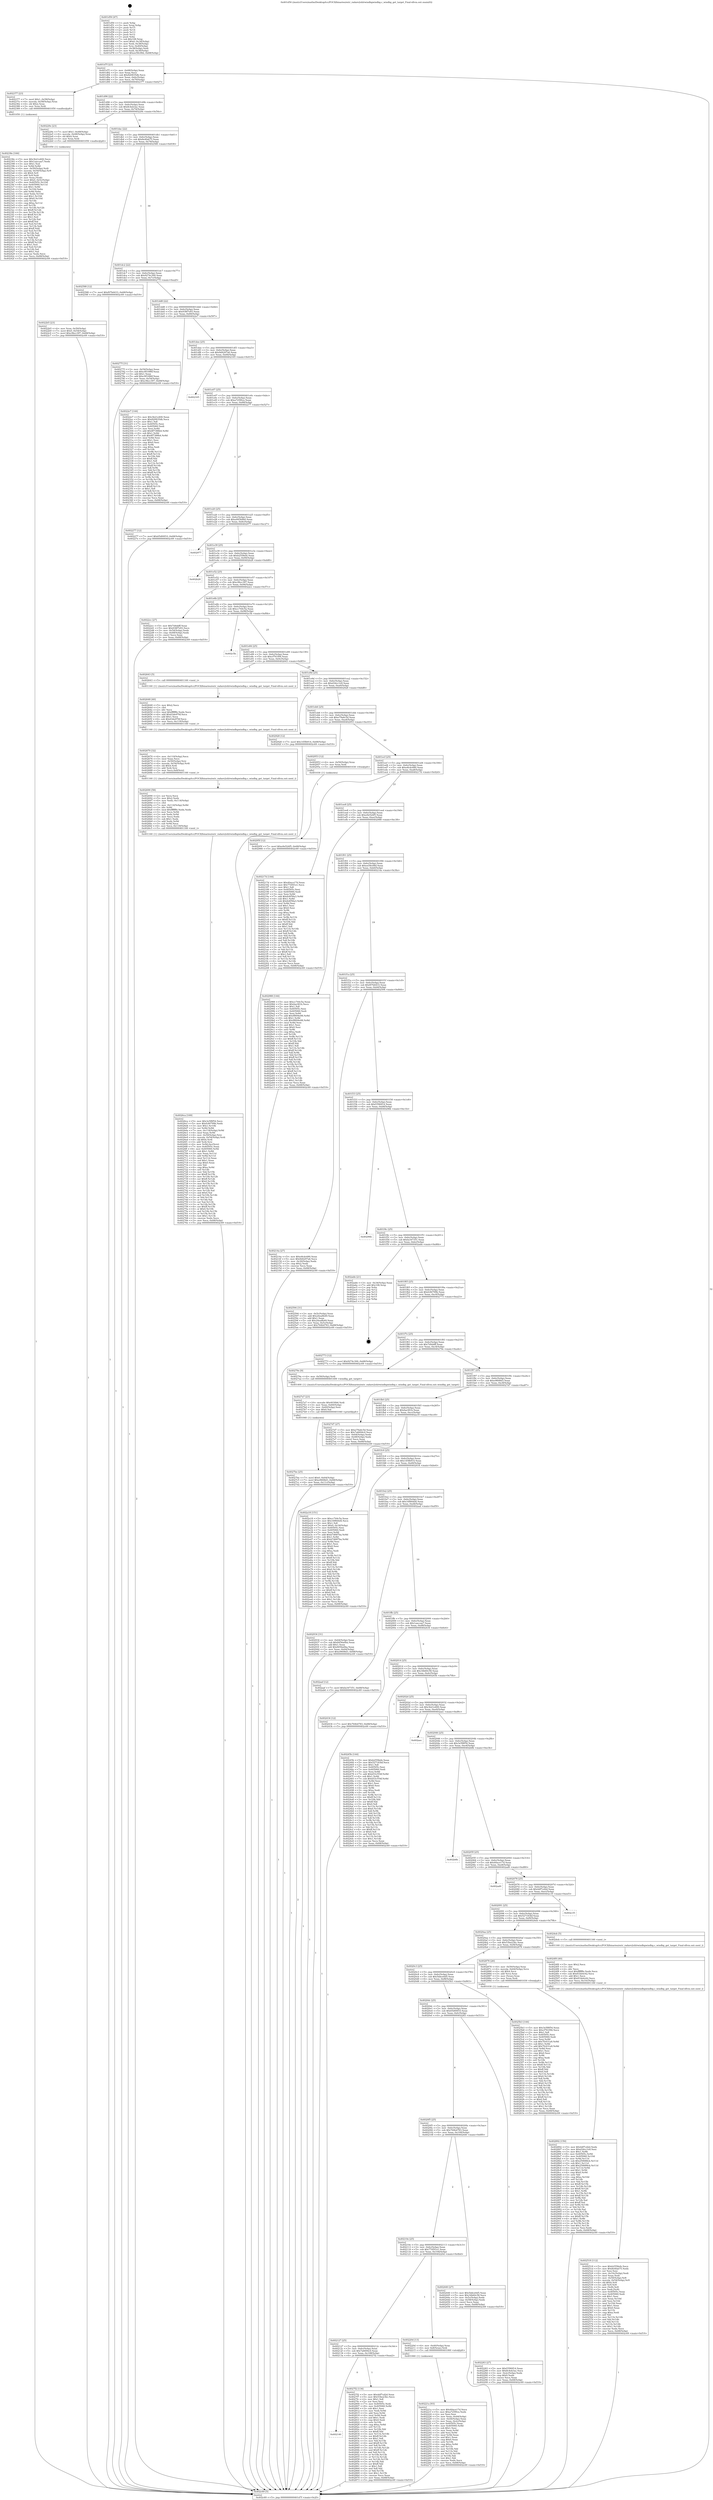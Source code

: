 digraph "0x401d50" {
  label = "0x401d50 (/mnt/c/Users/mathe/Desktop/tcc/POCII/binaries/extr_radare2shlrwindbgwindbg.c_windbg_get_target_Final-ollvm.out::main(0))"
  labelloc = "t"
  node[shape=record]

  Entry [label="",width=0.3,height=0.3,shape=circle,fillcolor=black,style=filled]
  "0x401d7f" [label="{
     0x401d7f [23]\l
     | [instrs]\l
     &nbsp;&nbsp;0x401d7f \<+3\>: mov -0x68(%rbp),%eax\l
     &nbsp;&nbsp;0x401d82 \<+2\>: mov %eax,%ecx\l
     &nbsp;&nbsp;0x401d84 \<+6\>: sub $0x820835db,%ecx\l
     &nbsp;&nbsp;0x401d8a \<+3\>: mov %eax,-0x6c(%rbp)\l
     &nbsp;&nbsp;0x401d8d \<+3\>: mov %ecx,-0x70(%rbp)\l
     &nbsp;&nbsp;0x401d90 \<+6\>: je 0000000000402377 \<main+0x627\>\l
  }"]
  "0x402377" [label="{
     0x402377 [23]\l
     | [instrs]\l
     &nbsp;&nbsp;0x402377 \<+7\>: movl $0x1,-0x58(%rbp)\l
     &nbsp;&nbsp;0x40237e \<+4\>: movslq -0x58(%rbp),%rax\l
     &nbsp;&nbsp;0x402382 \<+4\>: shl $0x2,%rax\l
     &nbsp;&nbsp;0x402386 \<+3\>: mov %rax,%rdi\l
     &nbsp;&nbsp;0x402389 \<+5\>: call 0000000000401050 \<malloc@plt\>\l
     | [calls]\l
     &nbsp;&nbsp;0x401050 \{1\} (unknown)\l
  }"]
  "0x401d96" [label="{
     0x401d96 [22]\l
     | [instrs]\l
     &nbsp;&nbsp;0x401d96 \<+5\>: jmp 0000000000401d9b \<main+0x4b\>\l
     &nbsp;&nbsp;0x401d9b \<+3\>: mov -0x6c(%rbp),%eax\l
     &nbsp;&nbsp;0x401d9e \<+5\>: sub $0x8c4eb3ac,%eax\l
     &nbsp;&nbsp;0x401da3 \<+3\>: mov %eax,-0x74(%rbp)\l
     &nbsp;&nbsp;0x401da6 \<+6\>: je 000000000040229e \<main+0x54e\>\l
  }"]
  Exit [label="",width=0.3,height=0.3,shape=circle,fillcolor=black,style=filled,peripheries=2]
  "0x40229e" [label="{
     0x40229e [23]\l
     | [instrs]\l
     &nbsp;&nbsp;0x40229e \<+7\>: movl $0x1,-0x48(%rbp)\l
     &nbsp;&nbsp;0x4022a5 \<+4\>: movslq -0x48(%rbp),%rax\l
     &nbsp;&nbsp;0x4022a9 \<+4\>: shl $0x4,%rax\l
     &nbsp;&nbsp;0x4022ad \<+3\>: mov %rax,%rdi\l
     &nbsp;&nbsp;0x4022b0 \<+5\>: call 0000000000401050 \<malloc@plt\>\l
     | [calls]\l
     &nbsp;&nbsp;0x401050 \{1\} (unknown)\l
  }"]
  "0x401dac" [label="{
     0x401dac [22]\l
     | [instrs]\l
     &nbsp;&nbsp;0x401dac \<+5\>: jmp 0000000000401db1 \<main+0x61\>\l
     &nbsp;&nbsp;0x401db1 \<+3\>: mov -0x6c(%rbp),%eax\l
     &nbsp;&nbsp;0x401db4 \<+5\>: sub $0x8e4fab75,%eax\l
     &nbsp;&nbsp;0x401db9 \<+3\>: mov %eax,-0x78(%rbp)\l
     &nbsp;&nbsp;0x401dbc \<+6\>: je 0000000000402588 \<main+0x838\>\l
  }"]
  "0x40295f" [label="{
     0x40295f [12]\l
     | [instrs]\l
     &nbsp;&nbsp;0x40295f \<+7\>: movl $0xe9e524f5,-0x68(%rbp)\l
     &nbsp;&nbsp;0x402966 \<+5\>: jmp 0000000000402c69 \<main+0xf19\>\l
  }"]
  "0x402588" [label="{
     0x402588 [12]\l
     | [instrs]\l
     &nbsp;&nbsp;0x402588 \<+7\>: movl $0xf07b6433,-0x68(%rbp)\l
     &nbsp;&nbsp;0x40258f \<+5\>: jmp 0000000000402c69 \<main+0xf19\>\l
  }"]
  "0x401dc2" [label="{
     0x401dc2 [22]\l
     | [instrs]\l
     &nbsp;&nbsp;0x401dc2 \<+5\>: jmp 0000000000401dc7 \<main+0x77\>\l
     &nbsp;&nbsp;0x401dc7 \<+3\>: mov -0x6c(%rbp),%eax\l
     &nbsp;&nbsp;0x401dca \<+5\>: sub $0x9274c300,%eax\l
     &nbsp;&nbsp;0x401dcf \<+3\>: mov %eax,-0x7c(%rbp)\l
     &nbsp;&nbsp;0x401dd2 \<+6\>: je 000000000040277f \<main+0xa2f\>\l
  }"]
  "0x402892" [label="{
     0x402892 [150]\l
     | [instrs]\l
     &nbsp;&nbsp;0x402892 \<+5\>: mov $0x4df7cd2d,%edx\l
     &nbsp;&nbsp;0x402897 \<+5\>: mov $0xd3dcc1e9,%esi\l
     &nbsp;&nbsp;0x40289c \<+3\>: mov $0x1,%r8b\l
     &nbsp;&nbsp;0x40289f \<+8\>: mov 0x40505c,%r9d\l
     &nbsp;&nbsp;0x4028a7 \<+8\>: mov 0x405060,%r10d\l
     &nbsp;&nbsp;0x4028af \<+3\>: mov %r9d,%r11d\l
     &nbsp;&nbsp;0x4028b2 \<+7\>: sub $0x250688cb,%r11d\l
     &nbsp;&nbsp;0x4028b9 \<+4\>: sub $0x1,%r11d\l
     &nbsp;&nbsp;0x4028bd \<+7\>: add $0x250688cb,%r11d\l
     &nbsp;&nbsp;0x4028c4 \<+4\>: imul %r11d,%r9d\l
     &nbsp;&nbsp;0x4028c8 \<+4\>: and $0x1,%r9d\l
     &nbsp;&nbsp;0x4028cc \<+4\>: cmp $0x0,%r9d\l
     &nbsp;&nbsp;0x4028d0 \<+3\>: sete %bl\l
     &nbsp;&nbsp;0x4028d3 \<+4\>: cmp $0xa,%r10d\l
     &nbsp;&nbsp;0x4028d7 \<+4\>: setl %r14b\l
     &nbsp;&nbsp;0x4028db \<+3\>: mov %bl,%r15b\l
     &nbsp;&nbsp;0x4028de \<+4\>: xor $0xff,%r15b\l
     &nbsp;&nbsp;0x4028e2 \<+3\>: mov %r14b,%r12b\l
     &nbsp;&nbsp;0x4028e5 \<+4\>: xor $0xff,%r12b\l
     &nbsp;&nbsp;0x4028e9 \<+4\>: xor $0x1,%r8b\l
     &nbsp;&nbsp;0x4028ed \<+3\>: mov %r15b,%r13b\l
     &nbsp;&nbsp;0x4028f0 \<+4\>: and $0xff,%r13b\l
     &nbsp;&nbsp;0x4028f4 \<+3\>: and %r8b,%bl\l
     &nbsp;&nbsp;0x4028f7 \<+3\>: mov %r12b,%al\l
     &nbsp;&nbsp;0x4028fa \<+2\>: and $0xff,%al\l
     &nbsp;&nbsp;0x4028fc \<+3\>: and %r8b,%r14b\l
     &nbsp;&nbsp;0x4028ff \<+3\>: or %bl,%r13b\l
     &nbsp;&nbsp;0x402902 \<+3\>: or %r14b,%al\l
     &nbsp;&nbsp;0x402905 \<+3\>: xor %al,%r13b\l
     &nbsp;&nbsp;0x402908 \<+3\>: or %r12b,%r15b\l
     &nbsp;&nbsp;0x40290b \<+4\>: xor $0xff,%r15b\l
     &nbsp;&nbsp;0x40290f \<+4\>: or $0x1,%r8b\l
     &nbsp;&nbsp;0x402913 \<+3\>: and %r8b,%r15b\l
     &nbsp;&nbsp;0x402916 \<+3\>: or %r15b,%r13b\l
     &nbsp;&nbsp;0x402919 \<+4\>: test $0x1,%r13b\l
     &nbsp;&nbsp;0x40291d \<+3\>: cmovne %esi,%edx\l
     &nbsp;&nbsp;0x402920 \<+3\>: mov %edx,-0x68(%rbp)\l
     &nbsp;&nbsp;0x402923 \<+5\>: jmp 0000000000402c69 \<main+0xf19\>\l
  }"]
  "0x40277f" [label="{
     0x40277f [31]\l
     | [instrs]\l
     &nbsp;&nbsp;0x40277f \<+3\>: mov -0x54(%rbp),%eax\l
     &nbsp;&nbsp;0x402782 \<+5\>: sub $0xc9f1086f,%eax\l
     &nbsp;&nbsp;0x402787 \<+3\>: add $0x1,%eax\l
     &nbsp;&nbsp;0x40278a \<+5\>: add $0xc9f1086f,%eax\l
     &nbsp;&nbsp;0x40278f \<+3\>: mov %eax,-0x54(%rbp)\l
     &nbsp;&nbsp;0x402792 \<+7\>: movl $0xc9bcc397,-0x68(%rbp)\l
     &nbsp;&nbsp;0x402799 \<+5\>: jmp 0000000000402c69 \<main+0xf19\>\l
  }"]
  "0x401dd8" [label="{
     0x401dd8 [22]\l
     | [instrs]\l
     &nbsp;&nbsp;0x401dd8 \<+5\>: jmp 0000000000401ddd \<main+0x8d\>\l
     &nbsp;&nbsp;0x401ddd \<+3\>: mov -0x6c(%rbp),%eax\l
     &nbsp;&nbsp;0x401de0 \<+5\>: sub $0x938f7e93,%eax\l
     &nbsp;&nbsp;0x401de5 \<+3\>: mov %eax,-0x80(%rbp)\l
     &nbsp;&nbsp;0x401de8 \<+6\>: je 00000000004022e7 \<main+0x597\>\l
  }"]
  "0x402140" [label="{
     0x402140\l
  }", style=dashed]
  "0x4022e7" [label="{
     0x4022e7 [144]\l
     | [instrs]\l
     &nbsp;&nbsp;0x4022e7 \<+5\>: mov $0x3b21e400,%eax\l
     &nbsp;&nbsp;0x4022ec \<+5\>: mov $0x820835db,%ecx\l
     &nbsp;&nbsp;0x4022f1 \<+2\>: mov $0x1,%dl\l
     &nbsp;&nbsp;0x4022f3 \<+7\>: mov 0x40505c,%esi\l
     &nbsp;&nbsp;0x4022fa \<+7\>: mov 0x405060,%edi\l
     &nbsp;&nbsp;0x402301 \<+3\>: mov %esi,%r8d\l
     &nbsp;&nbsp;0x402304 \<+7\>: add $0x8f7388b4,%r8d\l
     &nbsp;&nbsp;0x40230b \<+4\>: sub $0x1,%r8d\l
     &nbsp;&nbsp;0x40230f \<+7\>: sub $0x8f7388b4,%r8d\l
     &nbsp;&nbsp;0x402316 \<+4\>: imul %r8d,%esi\l
     &nbsp;&nbsp;0x40231a \<+3\>: and $0x1,%esi\l
     &nbsp;&nbsp;0x40231d \<+3\>: cmp $0x0,%esi\l
     &nbsp;&nbsp;0x402320 \<+4\>: sete %r9b\l
     &nbsp;&nbsp;0x402324 \<+3\>: cmp $0xa,%edi\l
     &nbsp;&nbsp;0x402327 \<+4\>: setl %r10b\l
     &nbsp;&nbsp;0x40232b \<+3\>: mov %r9b,%r11b\l
     &nbsp;&nbsp;0x40232e \<+4\>: xor $0xff,%r11b\l
     &nbsp;&nbsp;0x402332 \<+3\>: mov %r10b,%bl\l
     &nbsp;&nbsp;0x402335 \<+3\>: xor $0xff,%bl\l
     &nbsp;&nbsp;0x402338 \<+3\>: xor $0x1,%dl\l
     &nbsp;&nbsp;0x40233b \<+3\>: mov %r11b,%r14b\l
     &nbsp;&nbsp;0x40233e \<+4\>: and $0xff,%r14b\l
     &nbsp;&nbsp;0x402342 \<+3\>: and %dl,%r9b\l
     &nbsp;&nbsp;0x402345 \<+3\>: mov %bl,%r15b\l
     &nbsp;&nbsp;0x402348 \<+4\>: and $0xff,%r15b\l
     &nbsp;&nbsp;0x40234c \<+3\>: and %dl,%r10b\l
     &nbsp;&nbsp;0x40234f \<+3\>: or %r9b,%r14b\l
     &nbsp;&nbsp;0x402352 \<+3\>: or %r10b,%r15b\l
     &nbsp;&nbsp;0x402355 \<+3\>: xor %r15b,%r14b\l
     &nbsp;&nbsp;0x402358 \<+3\>: or %bl,%r11b\l
     &nbsp;&nbsp;0x40235b \<+4\>: xor $0xff,%r11b\l
     &nbsp;&nbsp;0x40235f \<+3\>: or $0x1,%dl\l
     &nbsp;&nbsp;0x402362 \<+3\>: and %dl,%r11b\l
     &nbsp;&nbsp;0x402365 \<+3\>: or %r11b,%r14b\l
     &nbsp;&nbsp;0x402368 \<+4\>: test $0x1,%r14b\l
     &nbsp;&nbsp;0x40236c \<+3\>: cmovne %ecx,%eax\l
     &nbsp;&nbsp;0x40236f \<+3\>: mov %eax,-0x68(%rbp)\l
     &nbsp;&nbsp;0x402372 \<+5\>: jmp 0000000000402c69 \<main+0xf19\>\l
  }"]
  "0x401dee" [label="{
     0x401dee [25]\l
     | [instrs]\l
     &nbsp;&nbsp;0x401dee \<+5\>: jmp 0000000000401df3 \<main+0xa3\>\l
     &nbsp;&nbsp;0x401df3 \<+3\>: mov -0x6c(%rbp),%eax\l
     &nbsp;&nbsp;0x401df6 \<+5\>: sub $0x9d4297a6,%eax\l
     &nbsp;&nbsp;0x401dfb \<+6\>: mov %eax,-0x84(%rbp)\l
     &nbsp;&nbsp;0x401e01 \<+6\>: je 0000000000402165 \<main+0x415\>\l
  }"]
  "0x4027f2" [label="{
     0x4027f2 [134]\l
     | [instrs]\l
     &nbsp;&nbsp;0x4027f2 \<+5\>: mov $0x4df7cd2d,%eax\l
     &nbsp;&nbsp;0x4027f7 \<+5\>: mov $0x53be23bc,%ecx\l
     &nbsp;&nbsp;0x4027fc \<+2\>: mov $0x1,%dl\l
     &nbsp;&nbsp;0x4027fe \<+2\>: xor %esi,%esi\l
     &nbsp;&nbsp;0x402800 \<+7\>: mov 0x40505c,%edi\l
     &nbsp;&nbsp;0x402807 \<+8\>: mov 0x405060,%r8d\l
     &nbsp;&nbsp;0x40280f \<+3\>: sub $0x1,%esi\l
     &nbsp;&nbsp;0x402812 \<+3\>: mov %edi,%r9d\l
     &nbsp;&nbsp;0x402815 \<+3\>: add %esi,%r9d\l
     &nbsp;&nbsp;0x402818 \<+4\>: imul %r9d,%edi\l
     &nbsp;&nbsp;0x40281c \<+3\>: and $0x1,%edi\l
     &nbsp;&nbsp;0x40281f \<+3\>: cmp $0x0,%edi\l
     &nbsp;&nbsp;0x402822 \<+4\>: sete %r10b\l
     &nbsp;&nbsp;0x402826 \<+4\>: cmp $0xa,%r8d\l
     &nbsp;&nbsp;0x40282a \<+4\>: setl %r11b\l
     &nbsp;&nbsp;0x40282e \<+3\>: mov %r10b,%bl\l
     &nbsp;&nbsp;0x402831 \<+3\>: xor $0xff,%bl\l
     &nbsp;&nbsp;0x402834 \<+3\>: mov %r11b,%r14b\l
     &nbsp;&nbsp;0x402837 \<+4\>: xor $0xff,%r14b\l
     &nbsp;&nbsp;0x40283b \<+3\>: xor $0x1,%dl\l
     &nbsp;&nbsp;0x40283e \<+3\>: mov %bl,%r15b\l
     &nbsp;&nbsp;0x402841 \<+4\>: and $0xff,%r15b\l
     &nbsp;&nbsp;0x402845 \<+3\>: and %dl,%r10b\l
     &nbsp;&nbsp;0x402848 \<+3\>: mov %r14b,%r12b\l
     &nbsp;&nbsp;0x40284b \<+4\>: and $0xff,%r12b\l
     &nbsp;&nbsp;0x40284f \<+3\>: and %dl,%r11b\l
     &nbsp;&nbsp;0x402852 \<+3\>: or %r10b,%r15b\l
     &nbsp;&nbsp;0x402855 \<+3\>: or %r11b,%r12b\l
     &nbsp;&nbsp;0x402858 \<+3\>: xor %r12b,%r15b\l
     &nbsp;&nbsp;0x40285b \<+3\>: or %r14b,%bl\l
     &nbsp;&nbsp;0x40285e \<+3\>: xor $0xff,%bl\l
     &nbsp;&nbsp;0x402861 \<+3\>: or $0x1,%dl\l
     &nbsp;&nbsp;0x402864 \<+2\>: and %dl,%bl\l
     &nbsp;&nbsp;0x402866 \<+3\>: or %bl,%r15b\l
     &nbsp;&nbsp;0x402869 \<+4\>: test $0x1,%r15b\l
     &nbsp;&nbsp;0x40286d \<+3\>: cmovne %ecx,%eax\l
     &nbsp;&nbsp;0x402870 \<+3\>: mov %eax,-0x68(%rbp)\l
     &nbsp;&nbsp;0x402873 \<+5\>: jmp 0000000000402c69 \<main+0xf19\>\l
  }"]
  "0x402165" [label="{
     0x402165\l
  }", style=dashed]
  "0x401e07" [label="{
     0x401e07 [25]\l
     | [instrs]\l
     &nbsp;&nbsp;0x401e07 \<+5\>: jmp 0000000000401e0c \<main+0xbc\>\l
     &nbsp;&nbsp;0x401e0c \<+3\>: mov -0x6c(%rbp),%eax\l
     &nbsp;&nbsp;0x401e0f \<+5\>: sub $0xa725f0ce,%eax\l
     &nbsp;&nbsp;0x401e14 \<+6\>: mov %eax,-0x88(%rbp)\l
     &nbsp;&nbsp;0x401e1a \<+6\>: je 0000000000402277 \<main+0x527\>\l
  }"]
  "0x4027be" [label="{
     0x4027be [25]\l
     | [instrs]\l
     &nbsp;&nbsp;0x4027be \<+7\>: movl $0x0,-0x64(%rbp)\l
     &nbsp;&nbsp;0x4027c5 \<+7\>: movl $0xe9608d3,-0x68(%rbp)\l
     &nbsp;&nbsp;0x4027cc \<+6\>: mov %eax,-0x11c(%rbp)\l
     &nbsp;&nbsp;0x4027d2 \<+5\>: jmp 0000000000402c69 \<main+0xf19\>\l
  }"]
  "0x402277" [label="{
     0x402277 [12]\l
     | [instrs]\l
     &nbsp;&nbsp;0x402277 \<+7\>: movl $0x65d00f10,-0x68(%rbp)\l
     &nbsp;&nbsp;0x40227e \<+5\>: jmp 0000000000402c69 \<main+0xf19\>\l
  }"]
  "0x401e20" [label="{
     0x401e20 [25]\l
     | [instrs]\l
     &nbsp;&nbsp;0x401e20 \<+5\>: jmp 0000000000401e25 \<main+0xd5\>\l
     &nbsp;&nbsp;0x401e25 \<+3\>: mov -0x6c(%rbp),%eax\l
     &nbsp;&nbsp;0x401e28 \<+5\>: sub $0xa945b9b0,%eax\l
     &nbsp;&nbsp;0x401e2d \<+6\>: mov %eax,-0x8c(%rbp)\l
     &nbsp;&nbsp;0x401e33 \<+6\>: je 0000000000402977 \<main+0xc27\>\l
  }"]
  "0x4027a7" [label="{
     0x4027a7 [23]\l
     | [instrs]\l
     &nbsp;&nbsp;0x4027a7 \<+10\>: movabs $0x4030b6,%rdi\l
     &nbsp;&nbsp;0x4027b1 \<+3\>: mov %eax,-0x60(%rbp)\l
     &nbsp;&nbsp;0x4027b4 \<+3\>: mov -0x60(%rbp),%esi\l
     &nbsp;&nbsp;0x4027b7 \<+2\>: mov $0x0,%al\l
     &nbsp;&nbsp;0x4027b9 \<+5\>: call 0000000000401040 \<printf@plt\>\l
     | [calls]\l
     &nbsp;&nbsp;0x401040 \{1\} (unknown)\l
  }"]
  "0x402977" [label="{
     0x402977\l
  }", style=dashed]
  "0x401e39" [label="{
     0x401e39 [25]\l
     | [instrs]\l
     &nbsp;&nbsp;0x401e39 \<+5\>: jmp 0000000000401e3e \<main+0xee\>\l
     &nbsp;&nbsp;0x401e3e \<+3\>: mov -0x6c(%rbp),%eax\l
     &nbsp;&nbsp;0x401e41 \<+5\>: sub $0xb2558efe,%eax\l
     &nbsp;&nbsp;0x401e46 \<+6\>: mov %eax,-0x90(%rbp)\l
     &nbsp;&nbsp;0x401e4c \<+6\>: je 0000000000402b28 \<main+0xdd8\>\l
  }"]
  "0x4026ca" [label="{
     0x4026ca [169]\l
     | [instrs]\l
     &nbsp;&nbsp;0x4026ca \<+5\>: mov $0x3e5f8f54,%ecx\l
     &nbsp;&nbsp;0x4026cf \<+5\>: mov $0xfc84799b,%edx\l
     &nbsp;&nbsp;0x4026d4 \<+3\>: mov $0x1,%r10b\l
     &nbsp;&nbsp;0x4026d7 \<+3\>: xor %r8d,%r8d\l
     &nbsp;&nbsp;0x4026da \<+7\>: mov -0x118(%rbp),%r9d\l
     &nbsp;&nbsp;0x4026e1 \<+4\>: imul %eax,%r9d\l
     &nbsp;&nbsp;0x4026e5 \<+4\>: mov -0x50(%rbp),%rsi\l
     &nbsp;&nbsp;0x4026e9 \<+4\>: movslq -0x54(%rbp),%rdi\l
     &nbsp;&nbsp;0x4026ed \<+4\>: shl $0x4,%rdi\l
     &nbsp;&nbsp;0x4026f1 \<+3\>: add %rdi,%rsi\l
     &nbsp;&nbsp;0x4026f4 \<+4\>: mov %r9d,0xc(%rsi)\l
     &nbsp;&nbsp;0x4026f8 \<+7\>: mov 0x40505c,%eax\l
     &nbsp;&nbsp;0x4026ff \<+8\>: mov 0x405060,%r9d\l
     &nbsp;&nbsp;0x402707 \<+4\>: sub $0x1,%r8d\l
     &nbsp;&nbsp;0x40270b \<+3\>: mov %eax,%r11d\l
     &nbsp;&nbsp;0x40270e \<+3\>: add %r8d,%r11d\l
     &nbsp;&nbsp;0x402711 \<+4\>: imul %r11d,%eax\l
     &nbsp;&nbsp;0x402715 \<+3\>: and $0x1,%eax\l
     &nbsp;&nbsp;0x402718 \<+3\>: cmp $0x0,%eax\l
     &nbsp;&nbsp;0x40271b \<+3\>: sete %bl\l
     &nbsp;&nbsp;0x40271e \<+4\>: cmp $0xa,%r9d\l
     &nbsp;&nbsp;0x402722 \<+4\>: setl %r14b\l
     &nbsp;&nbsp;0x402726 \<+3\>: mov %bl,%r15b\l
     &nbsp;&nbsp;0x402729 \<+4\>: xor $0xff,%r15b\l
     &nbsp;&nbsp;0x40272d \<+3\>: mov %r14b,%r12b\l
     &nbsp;&nbsp;0x402730 \<+4\>: xor $0xff,%r12b\l
     &nbsp;&nbsp;0x402734 \<+4\>: xor $0x0,%r10b\l
     &nbsp;&nbsp;0x402738 \<+3\>: mov %r15b,%r13b\l
     &nbsp;&nbsp;0x40273b \<+4\>: and $0x0,%r13b\l
     &nbsp;&nbsp;0x40273f \<+3\>: and %r10b,%bl\l
     &nbsp;&nbsp;0x402742 \<+3\>: mov %r12b,%al\l
     &nbsp;&nbsp;0x402745 \<+2\>: and $0x0,%al\l
     &nbsp;&nbsp;0x402747 \<+3\>: and %r10b,%r14b\l
     &nbsp;&nbsp;0x40274a \<+3\>: or %bl,%r13b\l
     &nbsp;&nbsp;0x40274d \<+3\>: or %r14b,%al\l
     &nbsp;&nbsp;0x402750 \<+3\>: xor %al,%r13b\l
     &nbsp;&nbsp;0x402753 \<+3\>: or %r12b,%r15b\l
     &nbsp;&nbsp;0x402756 \<+4\>: xor $0xff,%r15b\l
     &nbsp;&nbsp;0x40275a \<+4\>: or $0x0,%r10b\l
     &nbsp;&nbsp;0x40275e \<+3\>: and %r10b,%r15b\l
     &nbsp;&nbsp;0x402761 \<+3\>: or %r15b,%r13b\l
     &nbsp;&nbsp;0x402764 \<+4\>: test $0x1,%r13b\l
     &nbsp;&nbsp;0x402768 \<+3\>: cmovne %edx,%ecx\l
     &nbsp;&nbsp;0x40276b \<+3\>: mov %ecx,-0x68(%rbp)\l
     &nbsp;&nbsp;0x40276e \<+5\>: jmp 0000000000402c69 \<main+0xf19\>\l
  }"]
  "0x402b28" [label="{
     0x402b28\l
  }", style=dashed]
  "0x401e52" [label="{
     0x401e52 [25]\l
     | [instrs]\l
     &nbsp;&nbsp;0x401e52 \<+5\>: jmp 0000000000401e57 \<main+0x107\>\l
     &nbsp;&nbsp;0x401e57 \<+3\>: mov -0x6c(%rbp),%eax\l
     &nbsp;&nbsp;0x401e5a \<+5\>: sub $0xc9bcc397,%eax\l
     &nbsp;&nbsp;0x401e5f \<+6\>: mov %eax,-0x94(%rbp)\l
     &nbsp;&nbsp;0x401e65 \<+6\>: je 00000000004022cc \<main+0x57c\>\l
  }"]
  "0x402690" [label="{
     0x402690 [58]\l
     | [instrs]\l
     &nbsp;&nbsp;0x402690 \<+2\>: xor %ecx,%ecx\l
     &nbsp;&nbsp;0x402692 \<+5\>: mov $0x2,%edx\l
     &nbsp;&nbsp;0x402697 \<+6\>: mov %edx,-0x114(%rbp)\l
     &nbsp;&nbsp;0x40269d \<+1\>: cltd\l
     &nbsp;&nbsp;0x40269e \<+7\>: mov -0x114(%rbp),%r8d\l
     &nbsp;&nbsp;0x4026a5 \<+3\>: idiv %r8d\l
     &nbsp;&nbsp;0x4026a8 \<+6\>: imul $0xfffffffe,%edx,%edx\l
     &nbsp;&nbsp;0x4026ae \<+3\>: mov %ecx,%r9d\l
     &nbsp;&nbsp;0x4026b1 \<+3\>: sub %edx,%r9d\l
     &nbsp;&nbsp;0x4026b4 \<+2\>: mov %ecx,%edx\l
     &nbsp;&nbsp;0x4026b6 \<+3\>: sub $0x1,%edx\l
     &nbsp;&nbsp;0x4026b9 \<+3\>: add %edx,%r9d\l
     &nbsp;&nbsp;0x4026bc \<+3\>: sub %r9d,%ecx\l
     &nbsp;&nbsp;0x4026bf \<+6\>: mov %ecx,-0x118(%rbp)\l
     &nbsp;&nbsp;0x4026c5 \<+5\>: call 0000000000401160 \<next_i\>\l
     | [calls]\l
     &nbsp;&nbsp;0x401160 \{1\} (/mnt/c/Users/mathe/Desktop/tcc/POCII/binaries/extr_radare2shlrwindbgwindbg.c_windbg_get_target_Final-ollvm.out::next_i)\l
  }"]
  "0x4022cc" [label="{
     0x4022cc [27]\l
     | [instrs]\l
     &nbsp;&nbsp;0x4022cc \<+5\>: mov $0x7d4ddff,%eax\l
     &nbsp;&nbsp;0x4022d1 \<+5\>: mov $0x938f7e93,%ecx\l
     &nbsp;&nbsp;0x4022d6 \<+3\>: mov -0x54(%rbp),%edx\l
     &nbsp;&nbsp;0x4022d9 \<+3\>: cmp -0x48(%rbp),%edx\l
     &nbsp;&nbsp;0x4022dc \<+3\>: cmovl %ecx,%eax\l
     &nbsp;&nbsp;0x4022df \<+3\>: mov %eax,-0x68(%rbp)\l
     &nbsp;&nbsp;0x4022e2 \<+5\>: jmp 0000000000402c69 \<main+0xf19\>\l
  }"]
  "0x401e6b" [label="{
     0x401e6b [25]\l
     | [instrs]\l
     &nbsp;&nbsp;0x401e6b \<+5\>: jmp 0000000000401e70 \<main+0x120\>\l
     &nbsp;&nbsp;0x401e70 \<+3\>: mov -0x6c(%rbp),%eax\l
     &nbsp;&nbsp;0x401e73 \<+5\>: sub $0xcc744c5a,%eax\l
     &nbsp;&nbsp;0x401e78 \<+6\>: mov %eax,-0x98(%rbp)\l
     &nbsp;&nbsp;0x401e7e \<+6\>: je 0000000000402c5b \<main+0xf0b\>\l
  }"]
  "0x402670" [label="{
     0x402670 [32]\l
     | [instrs]\l
     &nbsp;&nbsp;0x402670 \<+6\>: mov -0x110(%rbp),%ecx\l
     &nbsp;&nbsp;0x402676 \<+3\>: imul %eax,%ecx\l
     &nbsp;&nbsp;0x402679 \<+4\>: mov -0x50(%rbp),%rsi\l
     &nbsp;&nbsp;0x40267d \<+4\>: movslq -0x54(%rbp),%rdi\l
     &nbsp;&nbsp;0x402681 \<+4\>: shl $0x4,%rdi\l
     &nbsp;&nbsp;0x402685 \<+3\>: add %rdi,%rsi\l
     &nbsp;&nbsp;0x402688 \<+3\>: mov %ecx,0x8(%rsi)\l
     &nbsp;&nbsp;0x40268b \<+5\>: call 0000000000401160 \<next_i\>\l
     | [calls]\l
     &nbsp;&nbsp;0x401160 \{1\} (/mnt/c/Users/mathe/Desktop/tcc/POCII/binaries/extr_radare2shlrwindbgwindbg.c_windbg_get_target_Final-ollvm.out::next_i)\l
  }"]
  "0x402c5b" [label="{
     0x402c5b\l
  }", style=dashed]
  "0x401e84" [label="{
     0x401e84 [25]\l
     | [instrs]\l
     &nbsp;&nbsp;0x401e84 \<+5\>: jmp 0000000000401e89 \<main+0x139\>\l
     &nbsp;&nbsp;0x401e89 \<+3\>: mov -0x6c(%rbp),%eax\l
     &nbsp;&nbsp;0x401e8c \<+5\>: sub $0xcf761f94,%eax\l
     &nbsp;&nbsp;0x401e91 \<+6\>: mov %eax,-0x9c(%rbp)\l
     &nbsp;&nbsp;0x401e97 \<+6\>: je 0000000000402643 \<main+0x8f3\>\l
  }"]
  "0x402648" [label="{
     0x402648 [40]\l
     | [instrs]\l
     &nbsp;&nbsp;0x402648 \<+5\>: mov $0x2,%ecx\l
     &nbsp;&nbsp;0x40264d \<+1\>: cltd\l
     &nbsp;&nbsp;0x40264e \<+2\>: idiv %ecx\l
     &nbsp;&nbsp;0x402650 \<+6\>: imul $0xfffffffe,%edx,%ecx\l
     &nbsp;&nbsp;0x402656 \<+6\>: add $0x63de976f,%ecx\l
     &nbsp;&nbsp;0x40265c \<+3\>: add $0x1,%ecx\l
     &nbsp;&nbsp;0x40265f \<+6\>: sub $0x63de976f,%ecx\l
     &nbsp;&nbsp;0x402665 \<+6\>: mov %ecx,-0x110(%rbp)\l
     &nbsp;&nbsp;0x40266b \<+5\>: call 0000000000401160 \<next_i\>\l
     | [calls]\l
     &nbsp;&nbsp;0x401160 \{1\} (/mnt/c/Users/mathe/Desktop/tcc/POCII/binaries/extr_radare2shlrwindbgwindbg.c_windbg_get_target_Final-ollvm.out::next_i)\l
  }"]
  "0x402643" [label="{
     0x402643 [5]\l
     | [instrs]\l
     &nbsp;&nbsp;0x402643 \<+5\>: call 0000000000401160 \<next_i\>\l
     | [calls]\l
     &nbsp;&nbsp;0x401160 \{1\} (/mnt/c/Users/mathe/Desktop/tcc/POCII/binaries/extr_radare2shlrwindbgwindbg.c_windbg_get_target_Final-ollvm.out::next_i)\l
  }"]
  "0x401e9d" [label="{
     0x401e9d [25]\l
     | [instrs]\l
     &nbsp;&nbsp;0x401e9d \<+5\>: jmp 0000000000401ea2 \<main+0x152\>\l
     &nbsp;&nbsp;0x401ea2 \<+3\>: mov -0x6c(%rbp),%eax\l
     &nbsp;&nbsp;0x401ea5 \<+5\>: sub $0xd3dcc1e9,%eax\l
     &nbsp;&nbsp;0x401eaa \<+6\>: mov %eax,-0xa0(%rbp)\l
     &nbsp;&nbsp;0x401eb0 \<+6\>: je 0000000000402928 \<main+0xbd8\>\l
  }"]
  "0x402518" [label="{
     0x402518 [112]\l
     | [instrs]\l
     &nbsp;&nbsp;0x402518 \<+5\>: mov $0xb2558efe,%ecx\l
     &nbsp;&nbsp;0x40251d \<+5\>: mov $0x8e4fab75,%edx\l
     &nbsp;&nbsp;0x402522 \<+2\>: xor %esi,%esi\l
     &nbsp;&nbsp;0x402524 \<+6\>: mov -0x10c(%rbp),%edi\l
     &nbsp;&nbsp;0x40252a \<+3\>: imul %eax,%edi\l
     &nbsp;&nbsp;0x40252d \<+4\>: mov -0x50(%rbp),%r8\l
     &nbsp;&nbsp;0x402531 \<+4\>: movslq -0x54(%rbp),%r9\l
     &nbsp;&nbsp;0x402535 \<+4\>: shl $0x4,%r9\l
     &nbsp;&nbsp;0x402539 \<+3\>: add %r9,%r8\l
     &nbsp;&nbsp;0x40253c \<+3\>: mov (%r8),%r8\l
     &nbsp;&nbsp;0x40253f \<+3\>: mov %edi,(%r8)\l
     &nbsp;&nbsp;0x402542 \<+7\>: mov 0x40505c,%eax\l
     &nbsp;&nbsp;0x402549 \<+7\>: mov 0x405060,%edi\l
     &nbsp;&nbsp;0x402550 \<+3\>: sub $0x1,%esi\l
     &nbsp;&nbsp;0x402553 \<+3\>: mov %eax,%r10d\l
     &nbsp;&nbsp;0x402556 \<+3\>: add %esi,%r10d\l
     &nbsp;&nbsp;0x402559 \<+4\>: imul %r10d,%eax\l
     &nbsp;&nbsp;0x40255d \<+3\>: and $0x1,%eax\l
     &nbsp;&nbsp;0x402560 \<+3\>: cmp $0x0,%eax\l
     &nbsp;&nbsp;0x402563 \<+4\>: sete %r11b\l
     &nbsp;&nbsp;0x402567 \<+3\>: cmp $0xa,%edi\l
     &nbsp;&nbsp;0x40256a \<+3\>: setl %bl\l
     &nbsp;&nbsp;0x40256d \<+3\>: mov %r11b,%r14b\l
     &nbsp;&nbsp;0x402570 \<+3\>: and %bl,%r14b\l
     &nbsp;&nbsp;0x402573 \<+3\>: xor %bl,%r11b\l
     &nbsp;&nbsp;0x402576 \<+3\>: or %r11b,%r14b\l
     &nbsp;&nbsp;0x402579 \<+4\>: test $0x1,%r14b\l
     &nbsp;&nbsp;0x40257d \<+3\>: cmovne %edx,%ecx\l
     &nbsp;&nbsp;0x402580 \<+3\>: mov %ecx,-0x68(%rbp)\l
     &nbsp;&nbsp;0x402583 \<+5\>: jmp 0000000000402c69 \<main+0xf19\>\l
  }"]
  "0x402928" [label="{
     0x402928 [12]\l
     | [instrs]\l
     &nbsp;&nbsp;0x402928 \<+7\>: movl $0x145fb914,-0x68(%rbp)\l
     &nbsp;&nbsp;0x40292f \<+5\>: jmp 0000000000402c69 \<main+0xf19\>\l
  }"]
  "0x401eb6" [label="{
     0x401eb6 [25]\l
     | [instrs]\l
     &nbsp;&nbsp;0x401eb6 \<+5\>: jmp 0000000000401ebb \<main+0x16b\>\l
     &nbsp;&nbsp;0x401ebb \<+3\>: mov -0x6c(%rbp),%eax\l
     &nbsp;&nbsp;0x401ebe \<+5\>: sub $0xe79a6c5d,%eax\l
     &nbsp;&nbsp;0x401ec3 \<+6\>: mov %eax,-0xa4(%rbp)\l
     &nbsp;&nbsp;0x401ec9 \<+6\>: je 0000000000402953 \<main+0xc03\>\l
  }"]
  "0x4024f0" [label="{
     0x4024f0 [40]\l
     | [instrs]\l
     &nbsp;&nbsp;0x4024f0 \<+5\>: mov $0x2,%ecx\l
     &nbsp;&nbsp;0x4024f5 \<+1\>: cltd\l
     &nbsp;&nbsp;0x4024f6 \<+2\>: idiv %ecx\l
     &nbsp;&nbsp;0x4024f8 \<+6\>: imul $0xfffffffe,%edx,%ecx\l
     &nbsp;&nbsp;0x4024fe \<+6\>: sub $0x81bb4c62,%ecx\l
     &nbsp;&nbsp;0x402504 \<+3\>: add $0x1,%ecx\l
     &nbsp;&nbsp;0x402507 \<+6\>: add $0x81bb4c62,%ecx\l
     &nbsp;&nbsp;0x40250d \<+6\>: mov %ecx,-0x10c(%rbp)\l
     &nbsp;&nbsp;0x402513 \<+5\>: call 0000000000401160 \<next_i\>\l
     | [calls]\l
     &nbsp;&nbsp;0x401160 \{1\} (/mnt/c/Users/mathe/Desktop/tcc/POCII/binaries/extr_radare2shlrwindbgwindbg.c_windbg_get_target_Final-ollvm.out::next_i)\l
  }"]
  "0x402953" [label="{
     0x402953 [12]\l
     | [instrs]\l
     &nbsp;&nbsp;0x402953 \<+4\>: mov -0x50(%rbp),%rax\l
     &nbsp;&nbsp;0x402957 \<+3\>: mov %rax,%rdi\l
     &nbsp;&nbsp;0x40295a \<+5\>: call 0000000000401030 \<free@plt\>\l
     | [calls]\l
     &nbsp;&nbsp;0x401030 \{1\} (unknown)\l
  }"]
  "0x401ecf" [label="{
     0x401ecf [25]\l
     | [instrs]\l
     &nbsp;&nbsp;0x401ecf \<+5\>: jmp 0000000000401ed4 \<main+0x184\>\l
     &nbsp;&nbsp;0x401ed4 \<+3\>: mov -0x6c(%rbp),%eax\l
     &nbsp;&nbsp;0x401ed7 \<+5\>: sub $0xe8cdc680,%eax\l
     &nbsp;&nbsp;0x401edc \<+6\>: mov %eax,-0xa8(%rbp)\l
     &nbsp;&nbsp;0x401ee2 \<+6\>: je 000000000040217d \<main+0x42d\>\l
  }"]
  "0x40238e" [label="{
     0x40238e [166]\l
     | [instrs]\l
     &nbsp;&nbsp;0x40238e \<+5\>: mov $0x3b21e400,%ecx\l
     &nbsp;&nbsp;0x402393 \<+5\>: mov $0x1aaccaa7,%edx\l
     &nbsp;&nbsp;0x402398 \<+3\>: mov $0x1,%sil\l
     &nbsp;&nbsp;0x40239b \<+3\>: xor %r8d,%r8d\l
     &nbsp;&nbsp;0x40239e \<+4\>: mov -0x50(%rbp),%rdi\l
     &nbsp;&nbsp;0x4023a2 \<+4\>: movslq -0x54(%rbp),%r9\l
     &nbsp;&nbsp;0x4023a6 \<+4\>: shl $0x4,%r9\l
     &nbsp;&nbsp;0x4023aa \<+3\>: add %r9,%rdi\l
     &nbsp;&nbsp;0x4023ad \<+3\>: mov %rax,(%rdi)\l
     &nbsp;&nbsp;0x4023b0 \<+7\>: movl $0x0,-0x5c(%rbp)\l
     &nbsp;&nbsp;0x4023b7 \<+8\>: mov 0x40505c,%r10d\l
     &nbsp;&nbsp;0x4023bf \<+8\>: mov 0x405060,%r11d\l
     &nbsp;&nbsp;0x4023c7 \<+4\>: sub $0x1,%r8d\l
     &nbsp;&nbsp;0x4023cb \<+3\>: mov %r10d,%ebx\l
     &nbsp;&nbsp;0x4023ce \<+3\>: add %r8d,%ebx\l
     &nbsp;&nbsp;0x4023d1 \<+4\>: imul %ebx,%r10d\l
     &nbsp;&nbsp;0x4023d5 \<+4\>: and $0x1,%r10d\l
     &nbsp;&nbsp;0x4023d9 \<+4\>: cmp $0x0,%r10d\l
     &nbsp;&nbsp;0x4023dd \<+4\>: sete %r14b\l
     &nbsp;&nbsp;0x4023e1 \<+4\>: cmp $0xa,%r11d\l
     &nbsp;&nbsp;0x4023e5 \<+4\>: setl %r15b\l
     &nbsp;&nbsp;0x4023e9 \<+3\>: mov %r14b,%r12b\l
     &nbsp;&nbsp;0x4023ec \<+4\>: xor $0xff,%r12b\l
     &nbsp;&nbsp;0x4023f0 \<+3\>: mov %r15b,%r13b\l
     &nbsp;&nbsp;0x4023f3 \<+4\>: xor $0xff,%r13b\l
     &nbsp;&nbsp;0x4023f7 \<+4\>: xor $0x1,%sil\l
     &nbsp;&nbsp;0x4023fb \<+3\>: mov %r12b,%al\l
     &nbsp;&nbsp;0x4023fe \<+2\>: and $0xff,%al\l
     &nbsp;&nbsp;0x402400 \<+3\>: and %sil,%r14b\l
     &nbsp;&nbsp;0x402403 \<+3\>: mov %r13b,%dil\l
     &nbsp;&nbsp;0x402406 \<+4\>: and $0xff,%dil\l
     &nbsp;&nbsp;0x40240a \<+3\>: and %sil,%r15b\l
     &nbsp;&nbsp;0x40240d \<+3\>: or %r14b,%al\l
     &nbsp;&nbsp;0x402410 \<+3\>: or %r15b,%dil\l
     &nbsp;&nbsp;0x402413 \<+3\>: xor %dil,%al\l
     &nbsp;&nbsp;0x402416 \<+3\>: or %r13b,%r12b\l
     &nbsp;&nbsp;0x402419 \<+4\>: xor $0xff,%r12b\l
     &nbsp;&nbsp;0x40241d \<+4\>: or $0x1,%sil\l
     &nbsp;&nbsp;0x402421 \<+3\>: and %sil,%r12b\l
     &nbsp;&nbsp;0x402424 \<+3\>: or %r12b,%al\l
     &nbsp;&nbsp;0x402427 \<+2\>: test $0x1,%al\l
     &nbsp;&nbsp;0x402429 \<+3\>: cmovne %edx,%ecx\l
     &nbsp;&nbsp;0x40242c \<+3\>: mov %ecx,-0x68(%rbp)\l
     &nbsp;&nbsp;0x40242f \<+5\>: jmp 0000000000402c69 \<main+0xf19\>\l
  }"]
  "0x40217d" [label="{
     0x40217d [144]\l
     | [instrs]\l
     &nbsp;&nbsp;0x40217d \<+5\>: mov $0x40ace17d,%eax\l
     &nbsp;&nbsp;0x402182 \<+5\>: mov $0x77d5f1e1,%ecx\l
     &nbsp;&nbsp;0x402187 \<+2\>: mov $0x1,%dl\l
     &nbsp;&nbsp;0x402189 \<+7\>: mov 0x40505c,%esi\l
     &nbsp;&nbsp;0x402190 \<+7\>: mov 0x405060,%edi\l
     &nbsp;&nbsp;0x402197 \<+3\>: mov %esi,%r8d\l
     &nbsp;&nbsp;0x40219a \<+7\>: add $0xfe4f58a3,%r8d\l
     &nbsp;&nbsp;0x4021a1 \<+4\>: sub $0x1,%r8d\l
     &nbsp;&nbsp;0x4021a5 \<+7\>: sub $0xfe4f58a3,%r8d\l
     &nbsp;&nbsp;0x4021ac \<+4\>: imul %r8d,%esi\l
     &nbsp;&nbsp;0x4021b0 \<+3\>: and $0x1,%esi\l
     &nbsp;&nbsp;0x4021b3 \<+3\>: cmp $0x0,%esi\l
     &nbsp;&nbsp;0x4021b6 \<+4\>: sete %r9b\l
     &nbsp;&nbsp;0x4021ba \<+3\>: cmp $0xa,%edi\l
     &nbsp;&nbsp;0x4021bd \<+4\>: setl %r10b\l
     &nbsp;&nbsp;0x4021c1 \<+3\>: mov %r9b,%r11b\l
     &nbsp;&nbsp;0x4021c4 \<+4\>: xor $0xff,%r11b\l
     &nbsp;&nbsp;0x4021c8 \<+3\>: mov %r10b,%bl\l
     &nbsp;&nbsp;0x4021cb \<+3\>: xor $0xff,%bl\l
     &nbsp;&nbsp;0x4021ce \<+3\>: xor $0x1,%dl\l
     &nbsp;&nbsp;0x4021d1 \<+3\>: mov %r11b,%r14b\l
     &nbsp;&nbsp;0x4021d4 \<+4\>: and $0xff,%r14b\l
     &nbsp;&nbsp;0x4021d8 \<+3\>: and %dl,%r9b\l
     &nbsp;&nbsp;0x4021db \<+3\>: mov %bl,%r15b\l
     &nbsp;&nbsp;0x4021de \<+4\>: and $0xff,%r15b\l
     &nbsp;&nbsp;0x4021e2 \<+3\>: and %dl,%r10b\l
     &nbsp;&nbsp;0x4021e5 \<+3\>: or %r9b,%r14b\l
     &nbsp;&nbsp;0x4021e8 \<+3\>: or %r10b,%r15b\l
     &nbsp;&nbsp;0x4021eb \<+3\>: xor %r15b,%r14b\l
     &nbsp;&nbsp;0x4021ee \<+3\>: or %bl,%r11b\l
     &nbsp;&nbsp;0x4021f1 \<+4\>: xor $0xff,%r11b\l
     &nbsp;&nbsp;0x4021f5 \<+3\>: or $0x1,%dl\l
     &nbsp;&nbsp;0x4021f8 \<+3\>: and %dl,%r11b\l
     &nbsp;&nbsp;0x4021fb \<+3\>: or %r11b,%r14b\l
     &nbsp;&nbsp;0x4021fe \<+4\>: test $0x1,%r14b\l
     &nbsp;&nbsp;0x402202 \<+3\>: cmovne %ecx,%eax\l
     &nbsp;&nbsp;0x402205 \<+3\>: mov %eax,-0x68(%rbp)\l
     &nbsp;&nbsp;0x402208 \<+5\>: jmp 0000000000402c69 \<main+0xf19\>\l
  }"]
  "0x401ee8" [label="{
     0x401ee8 [25]\l
     | [instrs]\l
     &nbsp;&nbsp;0x401ee8 \<+5\>: jmp 0000000000401eed \<main+0x19d\>\l
     &nbsp;&nbsp;0x401eed \<+3\>: mov -0x6c(%rbp),%eax\l
     &nbsp;&nbsp;0x401ef0 \<+5\>: sub $0xe9e524f5,%eax\l
     &nbsp;&nbsp;0x401ef5 \<+6\>: mov %eax,-0xac(%rbp)\l
     &nbsp;&nbsp;0x401efb \<+6\>: je 0000000000402988 \<main+0xc38\>\l
  }"]
  "0x4022b5" [label="{
     0x4022b5 [23]\l
     | [instrs]\l
     &nbsp;&nbsp;0x4022b5 \<+4\>: mov %rax,-0x50(%rbp)\l
     &nbsp;&nbsp;0x4022b9 \<+7\>: movl $0x0,-0x54(%rbp)\l
     &nbsp;&nbsp;0x4022c0 \<+7\>: movl $0xc9bcc397,-0x68(%rbp)\l
     &nbsp;&nbsp;0x4022c7 \<+5\>: jmp 0000000000402c69 \<main+0xf19\>\l
  }"]
  "0x402988" [label="{
     0x402988 [144]\l
     | [instrs]\l
     &nbsp;&nbsp;0x402988 \<+5\>: mov $0xcc744c5a,%eax\l
     &nbsp;&nbsp;0x40298d \<+5\>: mov $0xfaa381b,%ecx\l
     &nbsp;&nbsp;0x402992 \<+2\>: mov $0x1,%dl\l
     &nbsp;&nbsp;0x402994 \<+7\>: mov 0x40505c,%esi\l
     &nbsp;&nbsp;0x40299b \<+7\>: mov 0x405060,%edi\l
     &nbsp;&nbsp;0x4029a2 \<+3\>: mov %esi,%r8d\l
     &nbsp;&nbsp;0x4029a5 \<+7\>: add $0x9f694e98,%r8d\l
     &nbsp;&nbsp;0x4029ac \<+4\>: sub $0x1,%r8d\l
     &nbsp;&nbsp;0x4029b0 \<+7\>: sub $0x9f694e98,%r8d\l
     &nbsp;&nbsp;0x4029b7 \<+4\>: imul %r8d,%esi\l
     &nbsp;&nbsp;0x4029bb \<+3\>: and $0x1,%esi\l
     &nbsp;&nbsp;0x4029be \<+3\>: cmp $0x0,%esi\l
     &nbsp;&nbsp;0x4029c1 \<+4\>: sete %r9b\l
     &nbsp;&nbsp;0x4029c5 \<+3\>: cmp $0xa,%edi\l
     &nbsp;&nbsp;0x4029c8 \<+4\>: setl %r10b\l
     &nbsp;&nbsp;0x4029cc \<+3\>: mov %r9b,%r11b\l
     &nbsp;&nbsp;0x4029cf \<+4\>: xor $0xff,%r11b\l
     &nbsp;&nbsp;0x4029d3 \<+3\>: mov %r10b,%bl\l
     &nbsp;&nbsp;0x4029d6 \<+3\>: xor $0xff,%bl\l
     &nbsp;&nbsp;0x4029d9 \<+3\>: xor $0x1,%dl\l
     &nbsp;&nbsp;0x4029dc \<+3\>: mov %r11b,%r14b\l
     &nbsp;&nbsp;0x4029df \<+4\>: and $0xff,%r14b\l
     &nbsp;&nbsp;0x4029e3 \<+3\>: and %dl,%r9b\l
     &nbsp;&nbsp;0x4029e6 \<+3\>: mov %bl,%r15b\l
     &nbsp;&nbsp;0x4029e9 \<+4\>: and $0xff,%r15b\l
     &nbsp;&nbsp;0x4029ed \<+3\>: and %dl,%r10b\l
     &nbsp;&nbsp;0x4029f0 \<+3\>: or %r9b,%r14b\l
     &nbsp;&nbsp;0x4029f3 \<+3\>: or %r10b,%r15b\l
     &nbsp;&nbsp;0x4029f6 \<+3\>: xor %r15b,%r14b\l
     &nbsp;&nbsp;0x4029f9 \<+3\>: or %bl,%r11b\l
     &nbsp;&nbsp;0x4029fc \<+4\>: xor $0xff,%r11b\l
     &nbsp;&nbsp;0x402a00 \<+3\>: or $0x1,%dl\l
     &nbsp;&nbsp;0x402a03 \<+3\>: and %dl,%r11b\l
     &nbsp;&nbsp;0x402a06 \<+3\>: or %r11b,%r14b\l
     &nbsp;&nbsp;0x402a09 \<+4\>: test $0x1,%r14b\l
     &nbsp;&nbsp;0x402a0d \<+3\>: cmovne %ecx,%eax\l
     &nbsp;&nbsp;0x402a10 \<+3\>: mov %eax,-0x68(%rbp)\l
     &nbsp;&nbsp;0x402a13 \<+5\>: jmp 0000000000402c69 \<main+0xf19\>\l
  }"]
  "0x401f01" [label="{
     0x401f01 [25]\l
     | [instrs]\l
     &nbsp;&nbsp;0x401f01 \<+5\>: jmp 0000000000401f06 \<main+0x1b6\>\l
     &nbsp;&nbsp;0x401f06 \<+3\>: mov -0x6c(%rbp),%eax\l
     &nbsp;&nbsp;0x401f09 \<+5\>: sub $0xee58c08d,%eax\l
     &nbsp;&nbsp;0x401f0e \<+6\>: mov %eax,-0xb0(%rbp)\l
     &nbsp;&nbsp;0x401f14 \<+6\>: je 000000000040214a \<main+0x3fa\>\l
  }"]
  "0x40221a" [label="{
     0x40221a [93]\l
     | [instrs]\l
     &nbsp;&nbsp;0x40221a \<+5\>: mov $0x40ace17d,%ecx\l
     &nbsp;&nbsp;0x40221f \<+5\>: mov $0xa725f0ce,%edx\l
     &nbsp;&nbsp;0x402224 \<+2\>: xor %esi,%esi\l
     &nbsp;&nbsp;0x402226 \<+3\>: mov %eax,-0x44(%rbp)\l
     &nbsp;&nbsp;0x402229 \<+3\>: mov -0x44(%rbp),%eax\l
     &nbsp;&nbsp;0x40222c \<+3\>: mov %eax,-0x2c(%rbp)\l
     &nbsp;&nbsp;0x40222f \<+7\>: mov 0x40505c,%eax\l
     &nbsp;&nbsp;0x402236 \<+8\>: mov 0x405060,%r8d\l
     &nbsp;&nbsp;0x40223e \<+3\>: sub $0x1,%esi\l
     &nbsp;&nbsp;0x402241 \<+3\>: mov %eax,%r9d\l
     &nbsp;&nbsp;0x402244 \<+3\>: add %esi,%r9d\l
     &nbsp;&nbsp;0x402247 \<+4\>: imul %r9d,%eax\l
     &nbsp;&nbsp;0x40224b \<+3\>: and $0x1,%eax\l
     &nbsp;&nbsp;0x40224e \<+3\>: cmp $0x0,%eax\l
     &nbsp;&nbsp;0x402251 \<+4\>: sete %r10b\l
     &nbsp;&nbsp;0x402255 \<+4\>: cmp $0xa,%r8d\l
     &nbsp;&nbsp;0x402259 \<+4\>: setl %r11b\l
     &nbsp;&nbsp;0x40225d \<+3\>: mov %r10b,%bl\l
     &nbsp;&nbsp;0x402260 \<+3\>: and %r11b,%bl\l
     &nbsp;&nbsp;0x402263 \<+3\>: xor %r11b,%r10b\l
     &nbsp;&nbsp;0x402266 \<+3\>: or %r10b,%bl\l
     &nbsp;&nbsp;0x402269 \<+3\>: test $0x1,%bl\l
     &nbsp;&nbsp;0x40226c \<+3\>: cmovne %edx,%ecx\l
     &nbsp;&nbsp;0x40226f \<+3\>: mov %ecx,-0x68(%rbp)\l
     &nbsp;&nbsp;0x402272 \<+5\>: jmp 0000000000402c69 \<main+0xf19\>\l
  }"]
  "0x40214a" [label="{
     0x40214a [27]\l
     | [instrs]\l
     &nbsp;&nbsp;0x40214a \<+5\>: mov $0xe8cdc680,%eax\l
     &nbsp;&nbsp;0x40214f \<+5\>: mov $0x9d4297a6,%ecx\l
     &nbsp;&nbsp;0x402154 \<+3\>: mov -0x30(%rbp),%edx\l
     &nbsp;&nbsp;0x402157 \<+3\>: cmp $0x2,%edx\l
     &nbsp;&nbsp;0x40215a \<+3\>: cmovne %ecx,%eax\l
     &nbsp;&nbsp;0x40215d \<+3\>: mov %eax,-0x68(%rbp)\l
     &nbsp;&nbsp;0x402160 \<+5\>: jmp 0000000000402c69 \<main+0xf19\>\l
  }"]
  "0x401f1a" [label="{
     0x401f1a [25]\l
     | [instrs]\l
     &nbsp;&nbsp;0x401f1a \<+5\>: jmp 0000000000401f1f \<main+0x1cf\>\l
     &nbsp;&nbsp;0x401f1f \<+3\>: mov -0x6c(%rbp),%eax\l
     &nbsp;&nbsp;0x401f22 \<+5\>: sub $0xf07b6433,%eax\l
     &nbsp;&nbsp;0x401f27 \<+6\>: mov %eax,-0xb4(%rbp)\l
     &nbsp;&nbsp;0x401f2d \<+6\>: je 0000000000402594 \<main+0x844\>\l
  }"]
  "0x402c69" [label="{
     0x402c69 [5]\l
     | [instrs]\l
     &nbsp;&nbsp;0x402c69 \<+5\>: jmp 0000000000401d7f \<main+0x2f\>\l
  }"]
  "0x401d50" [label="{
     0x401d50 [47]\l
     | [instrs]\l
     &nbsp;&nbsp;0x401d50 \<+1\>: push %rbp\l
     &nbsp;&nbsp;0x401d51 \<+3\>: mov %rsp,%rbp\l
     &nbsp;&nbsp;0x401d54 \<+2\>: push %r15\l
     &nbsp;&nbsp;0x401d56 \<+2\>: push %r14\l
     &nbsp;&nbsp;0x401d58 \<+2\>: push %r13\l
     &nbsp;&nbsp;0x401d5a \<+2\>: push %r12\l
     &nbsp;&nbsp;0x401d5c \<+1\>: push %rbx\l
     &nbsp;&nbsp;0x401d5d \<+7\>: sub $0x108,%rsp\l
     &nbsp;&nbsp;0x401d64 \<+7\>: movl $0x0,-0x34(%rbp)\l
     &nbsp;&nbsp;0x401d6b \<+3\>: mov %edi,-0x38(%rbp)\l
     &nbsp;&nbsp;0x401d6e \<+4\>: mov %rsi,-0x40(%rbp)\l
     &nbsp;&nbsp;0x401d72 \<+3\>: mov -0x38(%rbp),%edi\l
     &nbsp;&nbsp;0x401d75 \<+3\>: mov %edi,-0x30(%rbp)\l
     &nbsp;&nbsp;0x401d78 \<+7\>: movl $0xee58c08d,-0x68(%rbp)\l
  }"]
  "0x402127" [label="{
     0x402127 [25]\l
     | [instrs]\l
     &nbsp;&nbsp;0x402127 \<+5\>: jmp 000000000040212c \<main+0x3dc\>\l
     &nbsp;&nbsp;0x40212c \<+3\>: mov -0x6c(%rbp),%eax\l
     &nbsp;&nbsp;0x40212f \<+5\>: sub $0x7a6694c0,%eax\l
     &nbsp;&nbsp;0x402134 \<+6\>: mov %eax,-0x108(%rbp)\l
     &nbsp;&nbsp;0x40213a \<+6\>: je 00000000004027f2 \<main+0xaa2\>\l
  }"]
  "0x402594" [label="{
     0x402594 [31]\l
     | [instrs]\l
     &nbsp;&nbsp;0x402594 \<+3\>: mov -0x5c(%rbp),%eax\l
     &nbsp;&nbsp;0x402597 \<+5\>: add $0x24ea8b49,%eax\l
     &nbsp;&nbsp;0x40259c \<+3\>: add $0x1,%eax\l
     &nbsp;&nbsp;0x40259f \<+5\>: sub $0x24ea8b49,%eax\l
     &nbsp;&nbsp;0x4025a4 \<+3\>: mov %eax,-0x5c(%rbp)\l
     &nbsp;&nbsp;0x4025a7 \<+7\>: movl $0x764b4783,-0x68(%rbp)\l
     &nbsp;&nbsp;0x4025ae \<+5\>: jmp 0000000000402c69 \<main+0xf19\>\l
  }"]
  "0x401f33" [label="{
     0x401f33 [25]\l
     | [instrs]\l
     &nbsp;&nbsp;0x401f33 \<+5\>: jmp 0000000000401f38 \<main+0x1e8\>\l
     &nbsp;&nbsp;0x401f38 \<+3\>: mov -0x6c(%rbp),%eax\l
     &nbsp;&nbsp;0x401f3b \<+5\>: sub $0xf3580f14,%eax\l
     &nbsp;&nbsp;0x401f40 \<+6\>: mov %eax,-0xb8(%rbp)\l
     &nbsp;&nbsp;0x401f46 \<+6\>: je 000000000040296b \<main+0xc1b\>\l
  }"]
  "0x40220d" [label="{
     0x40220d [13]\l
     | [instrs]\l
     &nbsp;&nbsp;0x40220d \<+4\>: mov -0x40(%rbp),%rax\l
     &nbsp;&nbsp;0x402211 \<+4\>: mov 0x8(%rax),%rdi\l
     &nbsp;&nbsp;0x402215 \<+5\>: call 0000000000401060 \<atoi@plt\>\l
     | [calls]\l
     &nbsp;&nbsp;0x401060 \{1\} (unknown)\l
  }"]
  "0x40296b" [label="{
     0x40296b\l
  }", style=dashed]
  "0x401f4c" [label="{
     0x401f4c [25]\l
     | [instrs]\l
     &nbsp;&nbsp;0x401f4c \<+5\>: jmp 0000000000401f51 \<main+0x201\>\l
     &nbsp;&nbsp;0x401f51 \<+3\>: mov -0x6c(%rbp),%eax\l
     &nbsp;&nbsp;0x401f54 \<+5\>: sub $0xfa347351,%eax\l
     &nbsp;&nbsp;0x401f59 \<+6\>: mov %eax,-0xbc(%rbp)\l
     &nbsp;&nbsp;0x401f5f \<+6\>: je 0000000000402abb \<main+0xd6b\>\l
  }"]
  "0x40210e" [label="{
     0x40210e [25]\l
     | [instrs]\l
     &nbsp;&nbsp;0x40210e \<+5\>: jmp 0000000000402113 \<main+0x3c3\>\l
     &nbsp;&nbsp;0x402113 \<+3\>: mov -0x6c(%rbp),%eax\l
     &nbsp;&nbsp;0x402116 \<+5\>: sub $0x77d5f1e1,%eax\l
     &nbsp;&nbsp;0x40211b \<+6\>: mov %eax,-0x104(%rbp)\l
     &nbsp;&nbsp;0x402121 \<+6\>: je 000000000040220d \<main+0x4bd\>\l
  }"]
  "0x402abb" [label="{
     0x402abb [21]\l
     | [instrs]\l
     &nbsp;&nbsp;0x402abb \<+3\>: mov -0x34(%rbp),%eax\l
     &nbsp;&nbsp;0x402abe \<+7\>: add $0x108,%rsp\l
     &nbsp;&nbsp;0x402ac5 \<+1\>: pop %rbx\l
     &nbsp;&nbsp;0x402ac6 \<+2\>: pop %r12\l
     &nbsp;&nbsp;0x402ac8 \<+2\>: pop %r13\l
     &nbsp;&nbsp;0x402aca \<+2\>: pop %r14\l
     &nbsp;&nbsp;0x402acc \<+2\>: pop %r15\l
     &nbsp;&nbsp;0x402ace \<+1\>: pop %rbp\l
     &nbsp;&nbsp;0x402acf \<+1\>: ret\l
  }"]
  "0x401f65" [label="{
     0x401f65 [25]\l
     | [instrs]\l
     &nbsp;&nbsp;0x401f65 \<+5\>: jmp 0000000000401f6a \<main+0x21a\>\l
     &nbsp;&nbsp;0x401f6a \<+3\>: mov -0x6c(%rbp),%eax\l
     &nbsp;&nbsp;0x401f6d \<+5\>: sub $0xfc84799b,%eax\l
     &nbsp;&nbsp;0x401f72 \<+6\>: mov %eax,-0xc0(%rbp)\l
     &nbsp;&nbsp;0x401f78 \<+6\>: je 0000000000402773 \<main+0xa23\>\l
  }"]
  "0x402440" [label="{
     0x402440 [27]\l
     | [instrs]\l
     &nbsp;&nbsp;0x402440 \<+5\>: mov $0x5ddce0d5,%eax\l
     &nbsp;&nbsp;0x402445 \<+5\>: mov $0x34b60c58,%ecx\l
     &nbsp;&nbsp;0x40244a \<+3\>: mov -0x5c(%rbp),%edx\l
     &nbsp;&nbsp;0x40244d \<+3\>: cmp -0x58(%rbp),%edx\l
     &nbsp;&nbsp;0x402450 \<+3\>: cmovl %ecx,%eax\l
     &nbsp;&nbsp;0x402453 \<+3\>: mov %eax,-0x68(%rbp)\l
     &nbsp;&nbsp;0x402456 \<+5\>: jmp 0000000000402c69 \<main+0xf19\>\l
  }"]
  "0x402773" [label="{
     0x402773 [12]\l
     | [instrs]\l
     &nbsp;&nbsp;0x402773 \<+7\>: movl $0x9274c300,-0x68(%rbp)\l
     &nbsp;&nbsp;0x40277a \<+5\>: jmp 0000000000402c69 \<main+0xf19\>\l
  }"]
  "0x401f7e" [label="{
     0x401f7e [25]\l
     | [instrs]\l
     &nbsp;&nbsp;0x401f7e \<+5\>: jmp 0000000000401f83 \<main+0x233\>\l
     &nbsp;&nbsp;0x401f83 \<+3\>: mov -0x6c(%rbp),%eax\l
     &nbsp;&nbsp;0x401f86 \<+5\>: sub $0x7d4ddff,%eax\l
     &nbsp;&nbsp;0x401f8b \<+6\>: mov %eax,-0xc4(%rbp)\l
     &nbsp;&nbsp;0x401f91 \<+6\>: je 000000000040279e \<main+0xa4e\>\l
  }"]
  "0x4020f5" [label="{
     0x4020f5 [25]\l
     | [instrs]\l
     &nbsp;&nbsp;0x4020f5 \<+5\>: jmp 00000000004020fa \<main+0x3aa\>\l
     &nbsp;&nbsp;0x4020fa \<+3\>: mov -0x6c(%rbp),%eax\l
     &nbsp;&nbsp;0x4020fd \<+5\>: sub $0x764b4783,%eax\l
     &nbsp;&nbsp;0x402102 \<+6\>: mov %eax,-0x100(%rbp)\l
     &nbsp;&nbsp;0x402108 \<+6\>: je 0000000000402440 \<main+0x6f0\>\l
  }"]
  "0x40279e" [label="{
     0x40279e [9]\l
     | [instrs]\l
     &nbsp;&nbsp;0x40279e \<+4\>: mov -0x50(%rbp),%rdi\l
     &nbsp;&nbsp;0x4027a2 \<+5\>: call 0000000000401400 \<windbg_get_target\>\l
     | [calls]\l
     &nbsp;&nbsp;0x401400 \{1\} (/mnt/c/Users/mathe/Desktop/tcc/POCII/binaries/extr_radare2shlrwindbgwindbg.c_windbg_get_target_Final-ollvm.out::windbg_get_target)\l
  }"]
  "0x401f97" [label="{
     0x401f97 [25]\l
     | [instrs]\l
     &nbsp;&nbsp;0x401f97 \<+5\>: jmp 0000000000401f9c \<main+0x24c\>\l
     &nbsp;&nbsp;0x401f9c \<+3\>: mov -0x6c(%rbp),%eax\l
     &nbsp;&nbsp;0x401f9f \<+5\>: sub $0xe9608d3,%eax\l
     &nbsp;&nbsp;0x401fa4 \<+6\>: mov %eax,-0xc8(%rbp)\l
     &nbsp;&nbsp;0x401faa \<+6\>: je 00000000004027d7 \<main+0xa87\>\l
  }"]
  "0x402283" [label="{
     0x402283 [27]\l
     | [instrs]\l
     &nbsp;&nbsp;0x402283 \<+5\>: mov $0xf3580f14,%eax\l
     &nbsp;&nbsp;0x402288 \<+5\>: mov $0x8c4eb3ac,%ecx\l
     &nbsp;&nbsp;0x40228d \<+3\>: mov -0x2c(%rbp),%edx\l
     &nbsp;&nbsp;0x402290 \<+3\>: cmp $0x0,%edx\l
     &nbsp;&nbsp;0x402293 \<+3\>: cmove %ecx,%eax\l
     &nbsp;&nbsp;0x402296 \<+3\>: mov %eax,-0x68(%rbp)\l
     &nbsp;&nbsp;0x402299 \<+5\>: jmp 0000000000402c69 \<main+0xf19\>\l
  }"]
  "0x4027d7" [label="{
     0x4027d7 [27]\l
     | [instrs]\l
     &nbsp;&nbsp;0x4027d7 \<+5\>: mov $0xe79a6c5d,%eax\l
     &nbsp;&nbsp;0x4027dc \<+5\>: mov $0x7a6694c0,%ecx\l
     &nbsp;&nbsp;0x4027e1 \<+3\>: mov -0x64(%rbp),%edx\l
     &nbsp;&nbsp;0x4027e4 \<+3\>: cmp -0x48(%rbp),%edx\l
     &nbsp;&nbsp;0x4027e7 \<+3\>: cmovl %ecx,%eax\l
     &nbsp;&nbsp;0x4027ea \<+3\>: mov %eax,-0x68(%rbp)\l
     &nbsp;&nbsp;0x4027ed \<+5\>: jmp 0000000000402c69 \<main+0xf19\>\l
  }"]
  "0x401fb0" [label="{
     0x401fb0 [25]\l
     | [instrs]\l
     &nbsp;&nbsp;0x401fb0 \<+5\>: jmp 0000000000401fb5 \<main+0x265\>\l
     &nbsp;&nbsp;0x401fb5 \<+3\>: mov -0x6c(%rbp),%eax\l
     &nbsp;&nbsp;0x401fb8 \<+5\>: sub $0xfaa381b,%eax\l
     &nbsp;&nbsp;0x401fbd \<+6\>: mov %eax,-0xcc(%rbp)\l
     &nbsp;&nbsp;0x401fc3 \<+6\>: je 0000000000402a18 \<main+0xcc8\>\l
  }"]
  "0x4020dc" [label="{
     0x4020dc [25]\l
     | [instrs]\l
     &nbsp;&nbsp;0x4020dc \<+5\>: jmp 00000000004020e1 \<main+0x391\>\l
     &nbsp;&nbsp;0x4020e1 \<+3\>: mov -0x6c(%rbp),%eax\l
     &nbsp;&nbsp;0x4020e4 \<+5\>: sub $0x65d00f10,%eax\l
     &nbsp;&nbsp;0x4020e9 \<+6\>: mov %eax,-0xfc(%rbp)\l
     &nbsp;&nbsp;0x4020ef \<+6\>: je 0000000000402283 \<main+0x533\>\l
  }"]
  "0x402a18" [label="{
     0x402a18 [151]\l
     | [instrs]\l
     &nbsp;&nbsp;0x402a18 \<+5\>: mov $0xcc744c5a,%eax\l
     &nbsp;&nbsp;0x402a1d \<+5\>: mov $0x16f844d4,%ecx\l
     &nbsp;&nbsp;0x402a22 \<+2\>: mov $0x1,%dl\l
     &nbsp;&nbsp;0x402a24 \<+7\>: movl $0x0,-0x34(%rbp)\l
     &nbsp;&nbsp;0x402a2b \<+7\>: mov 0x40505c,%esi\l
     &nbsp;&nbsp;0x402a32 \<+7\>: mov 0x405060,%edi\l
     &nbsp;&nbsp;0x402a39 \<+3\>: mov %esi,%r8d\l
     &nbsp;&nbsp;0x402a3c \<+7\>: add $0xb7d687ba,%r8d\l
     &nbsp;&nbsp;0x402a43 \<+4\>: sub $0x1,%r8d\l
     &nbsp;&nbsp;0x402a47 \<+7\>: sub $0xb7d687ba,%r8d\l
     &nbsp;&nbsp;0x402a4e \<+4\>: imul %r8d,%esi\l
     &nbsp;&nbsp;0x402a52 \<+3\>: and $0x1,%esi\l
     &nbsp;&nbsp;0x402a55 \<+3\>: cmp $0x0,%esi\l
     &nbsp;&nbsp;0x402a58 \<+4\>: sete %r9b\l
     &nbsp;&nbsp;0x402a5c \<+3\>: cmp $0xa,%edi\l
     &nbsp;&nbsp;0x402a5f \<+4\>: setl %r10b\l
     &nbsp;&nbsp;0x402a63 \<+3\>: mov %r9b,%r11b\l
     &nbsp;&nbsp;0x402a66 \<+4\>: xor $0xff,%r11b\l
     &nbsp;&nbsp;0x402a6a \<+3\>: mov %r10b,%bl\l
     &nbsp;&nbsp;0x402a6d \<+3\>: xor $0xff,%bl\l
     &nbsp;&nbsp;0x402a70 \<+3\>: xor $0x0,%dl\l
     &nbsp;&nbsp;0x402a73 \<+3\>: mov %r11b,%r14b\l
     &nbsp;&nbsp;0x402a76 \<+4\>: and $0x0,%r14b\l
     &nbsp;&nbsp;0x402a7a \<+3\>: and %dl,%r9b\l
     &nbsp;&nbsp;0x402a7d \<+3\>: mov %bl,%r15b\l
     &nbsp;&nbsp;0x402a80 \<+4\>: and $0x0,%r15b\l
     &nbsp;&nbsp;0x402a84 \<+3\>: and %dl,%r10b\l
     &nbsp;&nbsp;0x402a87 \<+3\>: or %r9b,%r14b\l
     &nbsp;&nbsp;0x402a8a \<+3\>: or %r10b,%r15b\l
     &nbsp;&nbsp;0x402a8d \<+3\>: xor %r15b,%r14b\l
     &nbsp;&nbsp;0x402a90 \<+3\>: or %bl,%r11b\l
     &nbsp;&nbsp;0x402a93 \<+4\>: xor $0xff,%r11b\l
     &nbsp;&nbsp;0x402a97 \<+3\>: or $0x0,%dl\l
     &nbsp;&nbsp;0x402a9a \<+3\>: and %dl,%r11b\l
     &nbsp;&nbsp;0x402a9d \<+3\>: or %r11b,%r14b\l
     &nbsp;&nbsp;0x402aa0 \<+4\>: test $0x1,%r14b\l
     &nbsp;&nbsp;0x402aa4 \<+3\>: cmovne %ecx,%eax\l
     &nbsp;&nbsp;0x402aa7 \<+3\>: mov %eax,-0x68(%rbp)\l
     &nbsp;&nbsp;0x402aaa \<+5\>: jmp 0000000000402c69 \<main+0xf19\>\l
  }"]
  "0x401fc9" [label="{
     0x401fc9 [25]\l
     | [instrs]\l
     &nbsp;&nbsp;0x401fc9 \<+5\>: jmp 0000000000401fce \<main+0x27e\>\l
     &nbsp;&nbsp;0x401fce \<+3\>: mov -0x6c(%rbp),%eax\l
     &nbsp;&nbsp;0x401fd1 \<+5\>: sub $0x145fb914,%eax\l
     &nbsp;&nbsp;0x401fd6 \<+6\>: mov %eax,-0xd0(%rbp)\l
     &nbsp;&nbsp;0x401fdc \<+6\>: je 0000000000402934 \<main+0xbe4\>\l
  }"]
  "0x4025b3" [label="{
     0x4025b3 [144]\l
     | [instrs]\l
     &nbsp;&nbsp;0x4025b3 \<+5\>: mov $0x3e5f8f54,%eax\l
     &nbsp;&nbsp;0x4025b8 \<+5\>: mov $0xcf761f94,%ecx\l
     &nbsp;&nbsp;0x4025bd \<+2\>: mov $0x1,%dl\l
     &nbsp;&nbsp;0x4025bf \<+7\>: mov 0x40505c,%esi\l
     &nbsp;&nbsp;0x4025c6 \<+7\>: mov 0x405060,%edi\l
     &nbsp;&nbsp;0x4025cd \<+3\>: mov %esi,%r8d\l
     &nbsp;&nbsp;0x4025d0 \<+7\>: sub $0x7fc631a9,%r8d\l
     &nbsp;&nbsp;0x4025d7 \<+4\>: sub $0x1,%r8d\l
     &nbsp;&nbsp;0x4025db \<+7\>: add $0x7fc631a9,%r8d\l
     &nbsp;&nbsp;0x4025e2 \<+4\>: imul %r8d,%esi\l
     &nbsp;&nbsp;0x4025e6 \<+3\>: and $0x1,%esi\l
     &nbsp;&nbsp;0x4025e9 \<+3\>: cmp $0x0,%esi\l
     &nbsp;&nbsp;0x4025ec \<+4\>: sete %r9b\l
     &nbsp;&nbsp;0x4025f0 \<+3\>: cmp $0xa,%edi\l
     &nbsp;&nbsp;0x4025f3 \<+4\>: setl %r10b\l
     &nbsp;&nbsp;0x4025f7 \<+3\>: mov %r9b,%r11b\l
     &nbsp;&nbsp;0x4025fa \<+4\>: xor $0xff,%r11b\l
     &nbsp;&nbsp;0x4025fe \<+3\>: mov %r10b,%bl\l
     &nbsp;&nbsp;0x402601 \<+3\>: xor $0xff,%bl\l
     &nbsp;&nbsp;0x402604 \<+3\>: xor $0x0,%dl\l
     &nbsp;&nbsp;0x402607 \<+3\>: mov %r11b,%r14b\l
     &nbsp;&nbsp;0x40260a \<+4\>: and $0x0,%r14b\l
     &nbsp;&nbsp;0x40260e \<+3\>: and %dl,%r9b\l
     &nbsp;&nbsp;0x402611 \<+3\>: mov %bl,%r15b\l
     &nbsp;&nbsp;0x402614 \<+4\>: and $0x0,%r15b\l
     &nbsp;&nbsp;0x402618 \<+3\>: and %dl,%r10b\l
     &nbsp;&nbsp;0x40261b \<+3\>: or %r9b,%r14b\l
     &nbsp;&nbsp;0x40261e \<+3\>: or %r10b,%r15b\l
     &nbsp;&nbsp;0x402621 \<+3\>: xor %r15b,%r14b\l
     &nbsp;&nbsp;0x402624 \<+3\>: or %bl,%r11b\l
     &nbsp;&nbsp;0x402627 \<+4\>: xor $0xff,%r11b\l
     &nbsp;&nbsp;0x40262b \<+3\>: or $0x0,%dl\l
     &nbsp;&nbsp;0x40262e \<+3\>: and %dl,%r11b\l
     &nbsp;&nbsp;0x402631 \<+3\>: or %r11b,%r14b\l
     &nbsp;&nbsp;0x402634 \<+4\>: test $0x1,%r14b\l
     &nbsp;&nbsp;0x402638 \<+3\>: cmovne %ecx,%eax\l
     &nbsp;&nbsp;0x40263b \<+3\>: mov %eax,-0x68(%rbp)\l
     &nbsp;&nbsp;0x40263e \<+5\>: jmp 0000000000402c69 \<main+0xf19\>\l
  }"]
  "0x402934" [label="{
     0x402934 [31]\l
     | [instrs]\l
     &nbsp;&nbsp;0x402934 \<+3\>: mov -0x64(%rbp),%eax\l
     &nbsp;&nbsp;0x402937 \<+5\>: sub $0x8456a0ba,%eax\l
     &nbsp;&nbsp;0x40293c \<+3\>: add $0x1,%eax\l
     &nbsp;&nbsp;0x40293f \<+5\>: add $0x8456a0ba,%eax\l
     &nbsp;&nbsp;0x402944 \<+3\>: mov %eax,-0x64(%rbp)\l
     &nbsp;&nbsp;0x402947 \<+7\>: movl $0xe9608d3,-0x68(%rbp)\l
     &nbsp;&nbsp;0x40294e \<+5\>: jmp 0000000000402c69 \<main+0xf19\>\l
  }"]
  "0x401fe2" [label="{
     0x401fe2 [25]\l
     | [instrs]\l
     &nbsp;&nbsp;0x401fe2 \<+5\>: jmp 0000000000401fe7 \<main+0x297\>\l
     &nbsp;&nbsp;0x401fe7 \<+3\>: mov -0x6c(%rbp),%eax\l
     &nbsp;&nbsp;0x401fea \<+5\>: sub $0x16f844d4,%eax\l
     &nbsp;&nbsp;0x401fef \<+6\>: mov %eax,-0xd4(%rbp)\l
     &nbsp;&nbsp;0x401ff5 \<+6\>: je 0000000000402aaf \<main+0xd5f\>\l
  }"]
  "0x4020c3" [label="{
     0x4020c3 [25]\l
     | [instrs]\l
     &nbsp;&nbsp;0x4020c3 \<+5\>: jmp 00000000004020c8 \<main+0x378\>\l
     &nbsp;&nbsp;0x4020c8 \<+3\>: mov -0x6c(%rbp),%eax\l
     &nbsp;&nbsp;0x4020cb \<+5\>: sub $0x5ddce0d5,%eax\l
     &nbsp;&nbsp;0x4020d0 \<+6\>: mov %eax,-0xf8(%rbp)\l
     &nbsp;&nbsp;0x4020d6 \<+6\>: je 00000000004025b3 \<main+0x863\>\l
  }"]
  "0x402aaf" [label="{
     0x402aaf [12]\l
     | [instrs]\l
     &nbsp;&nbsp;0x402aaf \<+7\>: movl $0xfa347351,-0x68(%rbp)\l
     &nbsp;&nbsp;0x402ab6 \<+5\>: jmp 0000000000402c69 \<main+0xf19\>\l
  }"]
  "0x401ffb" [label="{
     0x401ffb [25]\l
     | [instrs]\l
     &nbsp;&nbsp;0x401ffb \<+5\>: jmp 0000000000402000 \<main+0x2b0\>\l
     &nbsp;&nbsp;0x402000 \<+3\>: mov -0x6c(%rbp),%eax\l
     &nbsp;&nbsp;0x402003 \<+5\>: sub $0x1aaccaa7,%eax\l
     &nbsp;&nbsp;0x402008 \<+6\>: mov %eax,-0xd8(%rbp)\l
     &nbsp;&nbsp;0x40200e \<+6\>: je 0000000000402434 \<main+0x6e4\>\l
  }"]
  "0x402878" [label="{
     0x402878 [26]\l
     | [instrs]\l
     &nbsp;&nbsp;0x402878 \<+4\>: mov -0x50(%rbp),%rax\l
     &nbsp;&nbsp;0x40287c \<+4\>: movslq -0x64(%rbp),%rcx\l
     &nbsp;&nbsp;0x402880 \<+4\>: shl $0x4,%rcx\l
     &nbsp;&nbsp;0x402884 \<+3\>: add %rcx,%rax\l
     &nbsp;&nbsp;0x402887 \<+3\>: mov (%rax),%rax\l
     &nbsp;&nbsp;0x40288a \<+3\>: mov %rax,%rdi\l
     &nbsp;&nbsp;0x40288d \<+5\>: call 0000000000401030 \<free@plt\>\l
     | [calls]\l
     &nbsp;&nbsp;0x401030 \{1\} (unknown)\l
  }"]
  "0x402434" [label="{
     0x402434 [12]\l
     | [instrs]\l
     &nbsp;&nbsp;0x402434 \<+7\>: movl $0x764b4783,-0x68(%rbp)\l
     &nbsp;&nbsp;0x40243b \<+5\>: jmp 0000000000402c69 \<main+0xf19\>\l
  }"]
  "0x402014" [label="{
     0x402014 [25]\l
     | [instrs]\l
     &nbsp;&nbsp;0x402014 \<+5\>: jmp 0000000000402019 \<main+0x2c9\>\l
     &nbsp;&nbsp;0x402019 \<+3\>: mov -0x6c(%rbp),%eax\l
     &nbsp;&nbsp;0x40201c \<+5\>: sub $0x34b60c58,%eax\l
     &nbsp;&nbsp;0x402021 \<+6\>: mov %eax,-0xdc(%rbp)\l
     &nbsp;&nbsp;0x402027 \<+6\>: je 000000000040245b \<main+0x70b\>\l
  }"]
  "0x4020aa" [label="{
     0x4020aa [25]\l
     | [instrs]\l
     &nbsp;&nbsp;0x4020aa \<+5\>: jmp 00000000004020af \<main+0x35f\>\l
     &nbsp;&nbsp;0x4020af \<+3\>: mov -0x6c(%rbp),%eax\l
     &nbsp;&nbsp;0x4020b2 \<+5\>: sub $0x53be23bc,%eax\l
     &nbsp;&nbsp;0x4020b7 \<+6\>: mov %eax,-0xf4(%rbp)\l
     &nbsp;&nbsp;0x4020bd \<+6\>: je 0000000000402878 \<main+0xb28\>\l
  }"]
  "0x40245b" [label="{
     0x40245b [144]\l
     | [instrs]\l
     &nbsp;&nbsp;0x40245b \<+5\>: mov $0xb2558efe,%eax\l
     &nbsp;&nbsp;0x402460 \<+5\>: mov $0x527183bf,%ecx\l
     &nbsp;&nbsp;0x402465 \<+2\>: mov $0x1,%dl\l
     &nbsp;&nbsp;0x402467 \<+7\>: mov 0x40505c,%esi\l
     &nbsp;&nbsp;0x40246e \<+7\>: mov 0x405060,%edi\l
     &nbsp;&nbsp;0x402475 \<+3\>: mov %esi,%r8d\l
     &nbsp;&nbsp;0x402478 \<+7\>: add $0xb53c554f,%r8d\l
     &nbsp;&nbsp;0x40247f \<+4\>: sub $0x1,%r8d\l
     &nbsp;&nbsp;0x402483 \<+7\>: sub $0xb53c554f,%r8d\l
     &nbsp;&nbsp;0x40248a \<+4\>: imul %r8d,%esi\l
     &nbsp;&nbsp;0x40248e \<+3\>: and $0x1,%esi\l
     &nbsp;&nbsp;0x402491 \<+3\>: cmp $0x0,%esi\l
     &nbsp;&nbsp;0x402494 \<+4\>: sete %r9b\l
     &nbsp;&nbsp;0x402498 \<+3\>: cmp $0xa,%edi\l
     &nbsp;&nbsp;0x40249b \<+4\>: setl %r10b\l
     &nbsp;&nbsp;0x40249f \<+3\>: mov %r9b,%r11b\l
     &nbsp;&nbsp;0x4024a2 \<+4\>: xor $0xff,%r11b\l
     &nbsp;&nbsp;0x4024a6 \<+3\>: mov %r10b,%bl\l
     &nbsp;&nbsp;0x4024a9 \<+3\>: xor $0xff,%bl\l
     &nbsp;&nbsp;0x4024ac \<+3\>: xor $0x0,%dl\l
     &nbsp;&nbsp;0x4024af \<+3\>: mov %r11b,%r14b\l
     &nbsp;&nbsp;0x4024b2 \<+4\>: and $0x0,%r14b\l
     &nbsp;&nbsp;0x4024b6 \<+3\>: and %dl,%r9b\l
     &nbsp;&nbsp;0x4024b9 \<+3\>: mov %bl,%r15b\l
     &nbsp;&nbsp;0x4024bc \<+4\>: and $0x0,%r15b\l
     &nbsp;&nbsp;0x4024c0 \<+3\>: and %dl,%r10b\l
     &nbsp;&nbsp;0x4024c3 \<+3\>: or %r9b,%r14b\l
     &nbsp;&nbsp;0x4024c6 \<+3\>: or %r10b,%r15b\l
     &nbsp;&nbsp;0x4024c9 \<+3\>: xor %r15b,%r14b\l
     &nbsp;&nbsp;0x4024cc \<+3\>: or %bl,%r11b\l
     &nbsp;&nbsp;0x4024cf \<+4\>: xor $0xff,%r11b\l
     &nbsp;&nbsp;0x4024d3 \<+3\>: or $0x0,%dl\l
     &nbsp;&nbsp;0x4024d6 \<+3\>: and %dl,%r11b\l
     &nbsp;&nbsp;0x4024d9 \<+3\>: or %r11b,%r14b\l
     &nbsp;&nbsp;0x4024dc \<+4\>: test $0x1,%r14b\l
     &nbsp;&nbsp;0x4024e0 \<+3\>: cmovne %ecx,%eax\l
     &nbsp;&nbsp;0x4024e3 \<+3\>: mov %eax,-0x68(%rbp)\l
     &nbsp;&nbsp;0x4024e6 \<+5\>: jmp 0000000000402c69 \<main+0xf19\>\l
  }"]
  "0x40202d" [label="{
     0x40202d [25]\l
     | [instrs]\l
     &nbsp;&nbsp;0x40202d \<+5\>: jmp 0000000000402032 \<main+0x2e2\>\l
     &nbsp;&nbsp;0x402032 \<+3\>: mov -0x6c(%rbp),%eax\l
     &nbsp;&nbsp;0x402035 \<+5\>: sub $0x3b21e400,%eax\l
     &nbsp;&nbsp;0x40203a \<+6\>: mov %eax,-0xe0(%rbp)\l
     &nbsp;&nbsp;0x402040 \<+6\>: je 0000000000402aec \<main+0xd9c\>\l
  }"]
  "0x4024eb" [label="{
     0x4024eb [5]\l
     | [instrs]\l
     &nbsp;&nbsp;0x4024eb \<+5\>: call 0000000000401160 \<next_i\>\l
     | [calls]\l
     &nbsp;&nbsp;0x401160 \{1\} (/mnt/c/Users/mathe/Desktop/tcc/POCII/binaries/extr_radare2shlrwindbgwindbg.c_windbg_get_target_Final-ollvm.out::next_i)\l
  }"]
  "0x402aec" [label="{
     0x402aec\l
  }", style=dashed]
  "0x402046" [label="{
     0x402046 [25]\l
     | [instrs]\l
     &nbsp;&nbsp;0x402046 \<+5\>: jmp 000000000040204b \<main+0x2fb\>\l
     &nbsp;&nbsp;0x40204b \<+3\>: mov -0x6c(%rbp),%eax\l
     &nbsp;&nbsp;0x40204e \<+5\>: sub $0x3e5f8f54,%eax\l
     &nbsp;&nbsp;0x402053 \<+6\>: mov %eax,-0xe4(%rbp)\l
     &nbsp;&nbsp;0x402059 \<+6\>: je 0000000000402b8b \<main+0xe3b\>\l
  }"]
  "0x402091" [label="{
     0x402091 [25]\l
     | [instrs]\l
     &nbsp;&nbsp;0x402091 \<+5\>: jmp 0000000000402096 \<main+0x346\>\l
     &nbsp;&nbsp;0x402096 \<+3\>: mov -0x6c(%rbp),%eax\l
     &nbsp;&nbsp;0x402099 \<+5\>: sub $0x527183bf,%eax\l
     &nbsp;&nbsp;0x40209e \<+6\>: mov %eax,-0xf0(%rbp)\l
     &nbsp;&nbsp;0x4020a4 \<+6\>: je 00000000004024eb \<main+0x79b\>\l
  }"]
  "0x402b8b" [label="{
     0x402b8b\l
  }", style=dashed]
  "0x40205f" [label="{
     0x40205f [25]\l
     | [instrs]\l
     &nbsp;&nbsp;0x40205f \<+5\>: jmp 0000000000402064 \<main+0x314\>\l
     &nbsp;&nbsp;0x402064 \<+3\>: mov -0x6c(%rbp),%eax\l
     &nbsp;&nbsp;0x402067 \<+5\>: sub $0x40ace17d,%eax\l
     &nbsp;&nbsp;0x40206c \<+6\>: mov %eax,-0xe8(%rbp)\l
     &nbsp;&nbsp;0x402072 \<+6\>: je 0000000000402ad0 \<main+0xd80\>\l
  }"]
  "0x402c35" [label="{
     0x402c35\l
  }", style=dashed]
  "0x402ad0" [label="{
     0x402ad0\l
  }", style=dashed]
  "0x402078" [label="{
     0x402078 [25]\l
     | [instrs]\l
     &nbsp;&nbsp;0x402078 \<+5\>: jmp 000000000040207d \<main+0x32d\>\l
     &nbsp;&nbsp;0x40207d \<+3\>: mov -0x6c(%rbp),%eax\l
     &nbsp;&nbsp;0x402080 \<+5\>: sub $0x4df7cd2d,%eax\l
     &nbsp;&nbsp;0x402085 \<+6\>: mov %eax,-0xec(%rbp)\l
     &nbsp;&nbsp;0x40208b \<+6\>: je 0000000000402c35 \<main+0xee5\>\l
  }"]
  Entry -> "0x401d50" [label=" 1"]
  "0x401d7f" -> "0x402377" [label=" 1"]
  "0x401d7f" -> "0x401d96" [label=" 32"]
  "0x402abb" -> Exit [label=" 1"]
  "0x401d96" -> "0x40229e" [label=" 1"]
  "0x401d96" -> "0x401dac" [label=" 31"]
  "0x402aaf" -> "0x402c69" [label=" 1"]
  "0x401dac" -> "0x402588" [label=" 1"]
  "0x401dac" -> "0x401dc2" [label=" 30"]
  "0x402a18" -> "0x402c69" [label=" 1"]
  "0x401dc2" -> "0x40277f" [label=" 1"]
  "0x401dc2" -> "0x401dd8" [label=" 29"]
  "0x402988" -> "0x402c69" [label=" 1"]
  "0x401dd8" -> "0x4022e7" [label=" 1"]
  "0x401dd8" -> "0x401dee" [label=" 28"]
  "0x40295f" -> "0x402c69" [label=" 1"]
  "0x401dee" -> "0x402165" [label=" 0"]
  "0x401dee" -> "0x401e07" [label=" 28"]
  "0x402953" -> "0x40295f" [label=" 1"]
  "0x401e07" -> "0x402277" [label=" 1"]
  "0x401e07" -> "0x401e20" [label=" 27"]
  "0x402928" -> "0x402c69" [label=" 1"]
  "0x401e20" -> "0x402977" [label=" 0"]
  "0x401e20" -> "0x401e39" [label=" 27"]
  "0x402892" -> "0x402c69" [label=" 1"]
  "0x401e39" -> "0x402b28" [label=" 0"]
  "0x401e39" -> "0x401e52" [label=" 27"]
  "0x402878" -> "0x402892" [label=" 1"]
  "0x401e52" -> "0x4022cc" [label=" 2"]
  "0x401e52" -> "0x401e6b" [label=" 25"]
  "0x4027f2" -> "0x402c69" [label=" 1"]
  "0x401e6b" -> "0x402c5b" [label=" 0"]
  "0x401e6b" -> "0x401e84" [label=" 25"]
  "0x402127" -> "0x402140" [label=" 0"]
  "0x401e84" -> "0x402643" [label=" 1"]
  "0x401e84" -> "0x401e9d" [label=" 24"]
  "0x402127" -> "0x4027f2" [label=" 1"]
  "0x401e9d" -> "0x402928" [label=" 1"]
  "0x401e9d" -> "0x401eb6" [label=" 23"]
  "0x402934" -> "0x402c69" [label=" 1"]
  "0x401eb6" -> "0x402953" [label=" 1"]
  "0x401eb6" -> "0x401ecf" [label=" 22"]
  "0x4027d7" -> "0x402c69" [label=" 2"]
  "0x401ecf" -> "0x40217d" [label=" 1"]
  "0x401ecf" -> "0x401ee8" [label=" 21"]
  "0x4027be" -> "0x402c69" [label=" 1"]
  "0x401ee8" -> "0x402988" [label=" 1"]
  "0x401ee8" -> "0x401f01" [label=" 20"]
  "0x4027a7" -> "0x4027be" [label=" 1"]
  "0x401f01" -> "0x40214a" [label=" 1"]
  "0x401f01" -> "0x401f1a" [label=" 19"]
  "0x40214a" -> "0x402c69" [label=" 1"]
  "0x401d50" -> "0x401d7f" [label=" 1"]
  "0x402c69" -> "0x401d7f" [label=" 32"]
  "0x40217d" -> "0x402c69" [label=" 1"]
  "0x40279e" -> "0x4027a7" [label=" 1"]
  "0x401f1a" -> "0x402594" [label=" 1"]
  "0x401f1a" -> "0x401f33" [label=" 18"]
  "0x40277f" -> "0x402c69" [label=" 1"]
  "0x401f33" -> "0x40296b" [label=" 0"]
  "0x401f33" -> "0x401f4c" [label=" 18"]
  "0x402773" -> "0x402c69" [label=" 1"]
  "0x401f4c" -> "0x402abb" [label=" 1"]
  "0x401f4c" -> "0x401f65" [label=" 17"]
  "0x402690" -> "0x4026ca" [label=" 1"]
  "0x401f65" -> "0x402773" [label=" 1"]
  "0x401f65" -> "0x401f7e" [label=" 16"]
  "0x402670" -> "0x402690" [label=" 1"]
  "0x401f7e" -> "0x40279e" [label=" 1"]
  "0x401f7e" -> "0x401f97" [label=" 15"]
  "0x402643" -> "0x402648" [label=" 1"]
  "0x401f97" -> "0x4027d7" [label=" 2"]
  "0x401f97" -> "0x401fb0" [label=" 13"]
  "0x4025b3" -> "0x402c69" [label=" 1"]
  "0x401fb0" -> "0x402a18" [label=" 1"]
  "0x401fb0" -> "0x401fc9" [label=" 12"]
  "0x402588" -> "0x402c69" [label=" 1"]
  "0x401fc9" -> "0x402934" [label=" 1"]
  "0x401fc9" -> "0x401fe2" [label=" 11"]
  "0x402518" -> "0x402c69" [label=" 1"]
  "0x401fe2" -> "0x402aaf" [label=" 1"]
  "0x401fe2" -> "0x401ffb" [label=" 10"]
  "0x4024eb" -> "0x4024f0" [label=" 1"]
  "0x401ffb" -> "0x402434" [label=" 1"]
  "0x401ffb" -> "0x402014" [label=" 9"]
  "0x40245b" -> "0x402c69" [label=" 1"]
  "0x402014" -> "0x40245b" [label=" 1"]
  "0x402014" -> "0x40202d" [label=" 8"]
  "0x402434" -> "0x402c69" [label=" 1"]
  "0x40202d" -> "0x402aec" [label=" 0"]
  "0x40202d" -> "0x402046" [label=" 8"]
  "0x40238e" -> "0x402c69" [label=" 1"]
  "0x402046" -> "0x402b8b" [label=" 0"]
  "0x402046" -> "0x40205f" [label=" 8"]
  "0x4022e7" -> "0x402c69" [label=" 1"]
  "0x40205f" -> "0x402ad0" [label=" 0"]
  "0x40205f" -> "0x402078" [label=" 8"]
  "0x4022cc" -> "0x402c69" [label=" 2"]
  "0x402078" -> "0x402c35" [label=" 0"]
  "0x402078" -> "0x402091" [label=" 8"]
  "0x402377" -> "0x40238e" [label=" 1"]
  "0x402091" -> "0x4024eb" [label=" 1"]
  "0x402091" -> "0x4020aa" [label=" 7"]
  "0x402440" -> "0x402c69" [label=" 2"]
  "0x4020aa" -> "0x402878" [label=" 1"]
  "0x4020aa" -> "0x4020c3" [label=" 6"]
  "0x4024f0" -> "0x402518" [label=" 1"]
  "0x4020c3" -> "0x4025b3" [label=" 1"]
  "0x4020c3" -> "0x4020dc" [label=" 5"]
  "0x402594" -> "0x402c69" [label=" 1"]
  "0x4020dc" -> "0x402283" [label=" 1"]
  "0x4020dc" -> "0x4020f5" [label=" 4"]
  "0x402648" -> "0x402670" [label=" 1"]
  "0x4020f5" -> "0x402440" [label=" 2"]
  "0x4020f5" -> "0x40210e" [label=" 2"]
  "0x4026ca" -> "0x402c69" [label=" 1"]
  "0x40210e" -> "0x40220d" [label=" 1"]
  "0x40210e" -> "0x402127" [label=" 1"]
  "0x40220d" -> "0x40221a" [label=" 1"]
  "0x40221a" -> "0x402c69" [label=" 1"]
  "0x402277" -> "0x402c69" [label=" 1"]
  "0x402283" -> "0x402c69" [label=" 1"]
  "0x40229e" -> "0x4022b5" [label=" 1"]
  "0x4022b5" -> "0x402c69" [label=" 1"]
}
